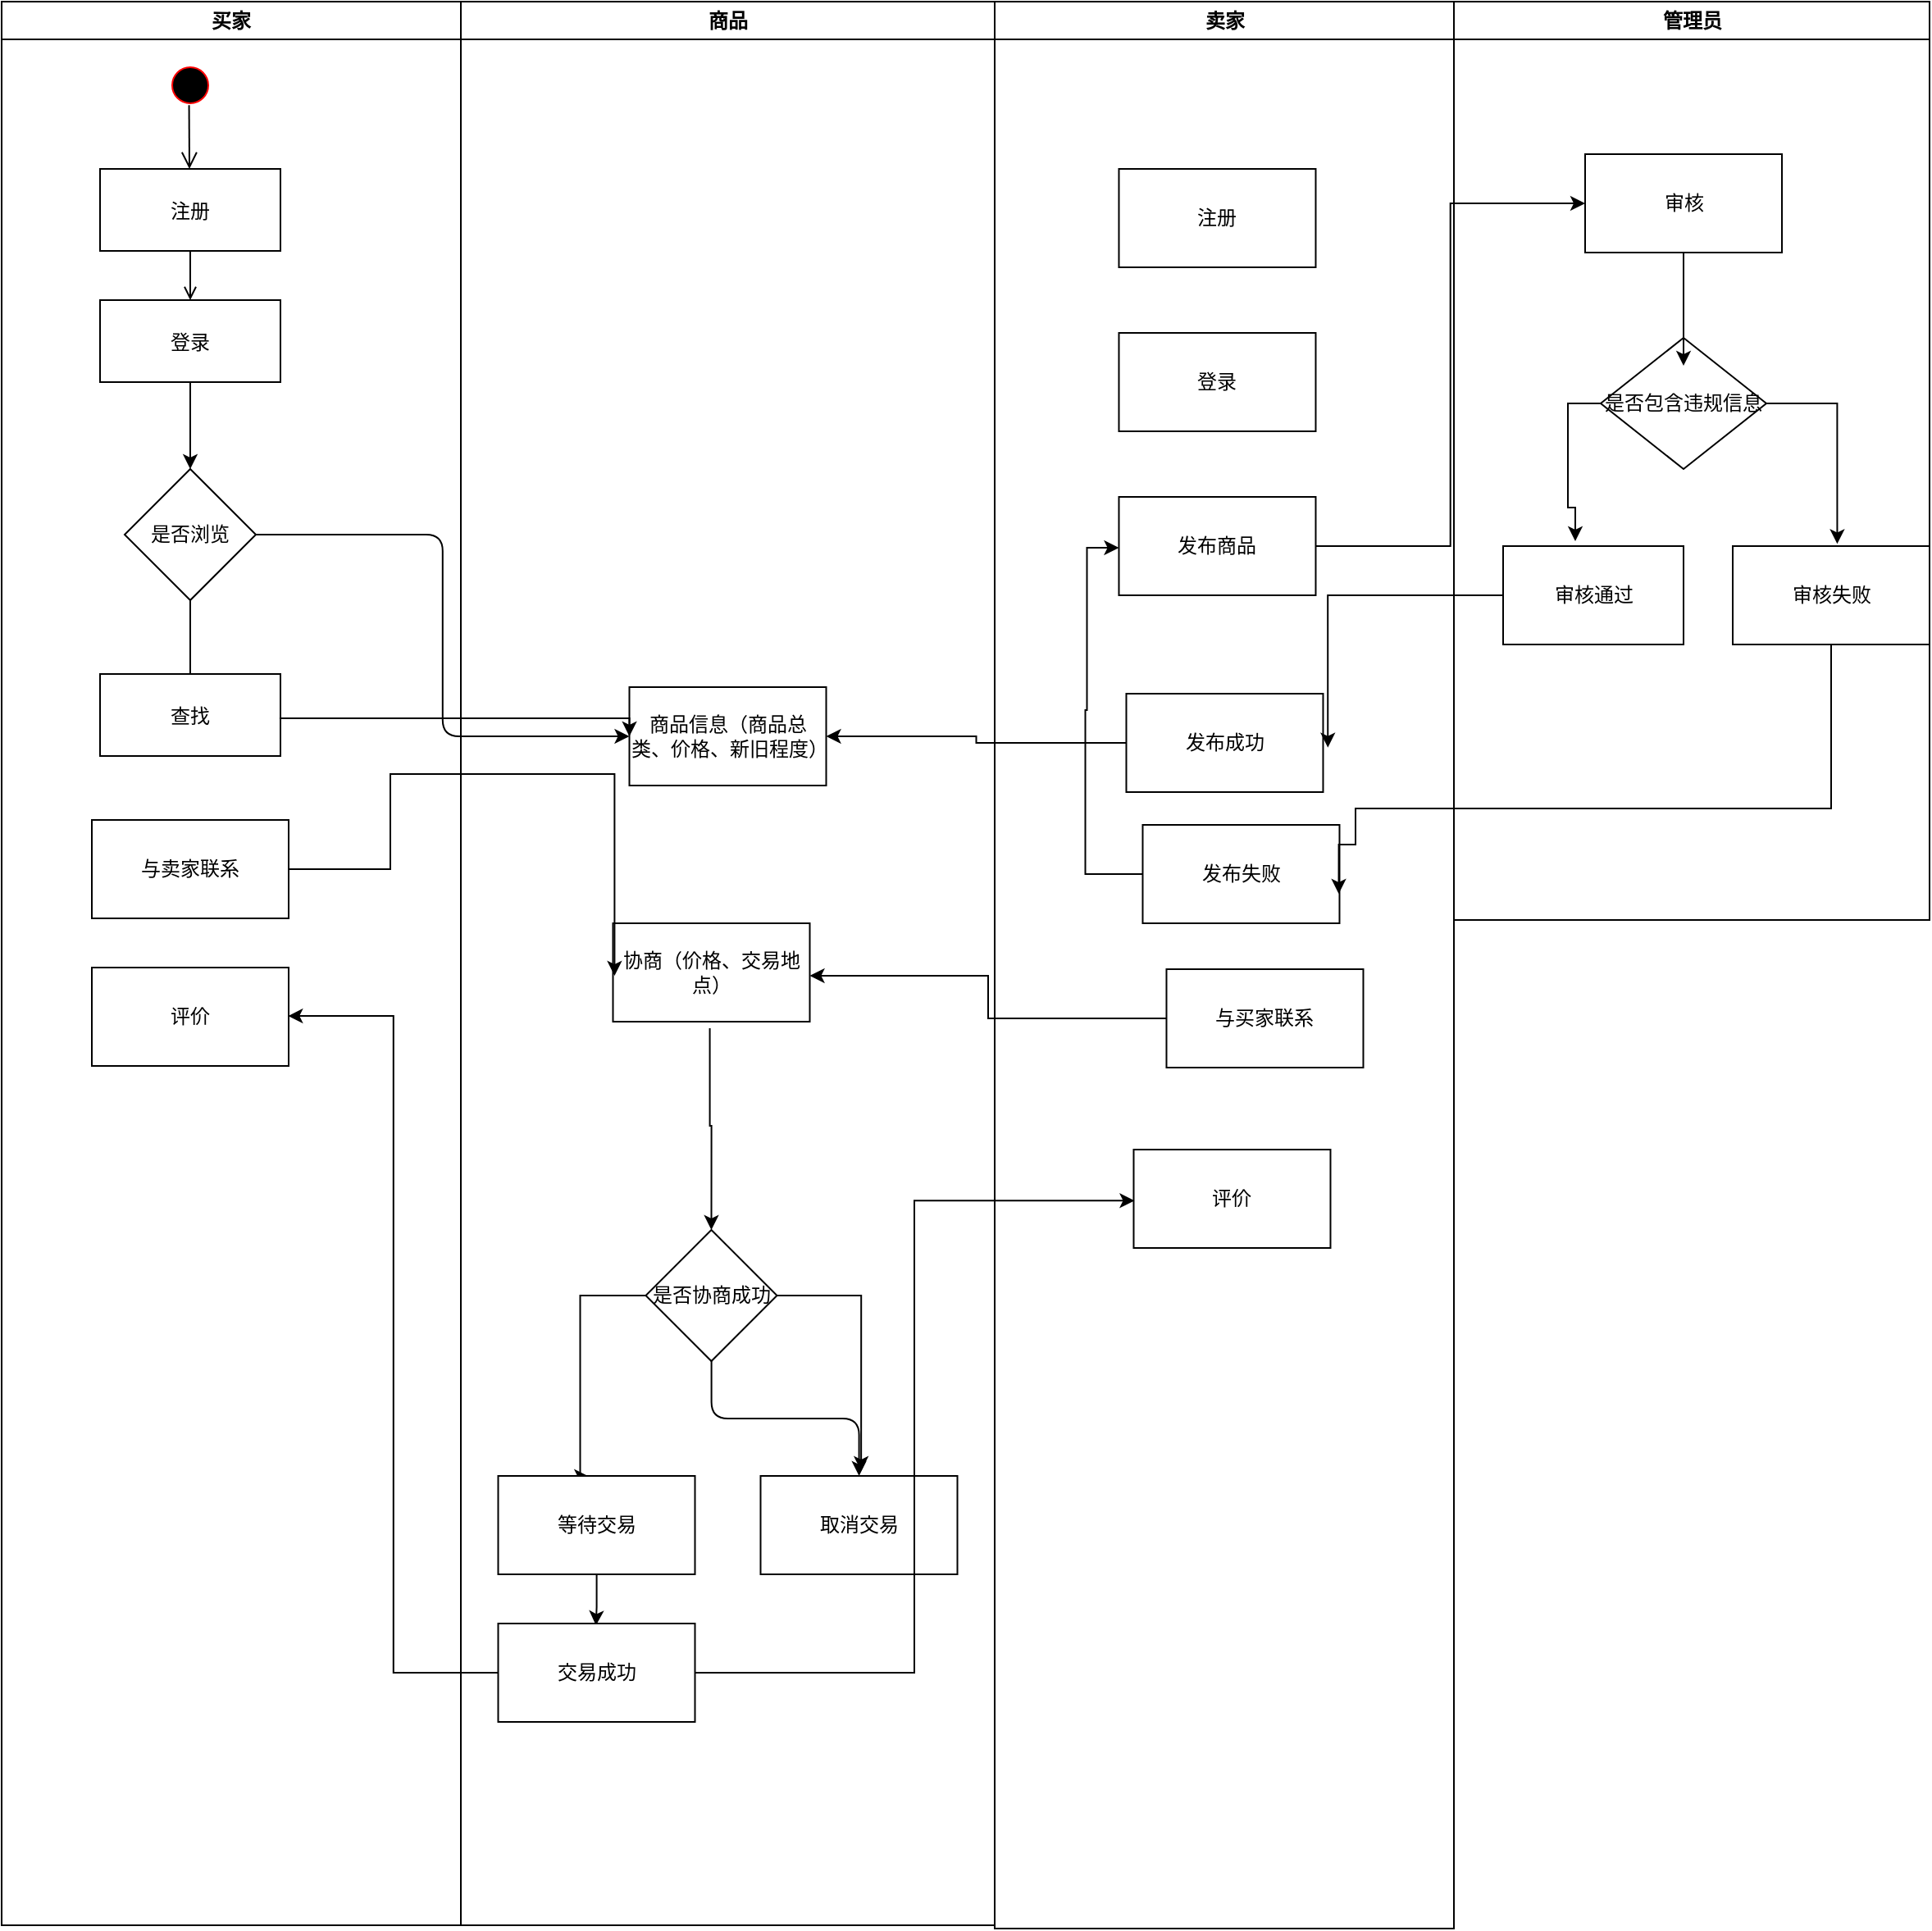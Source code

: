<mxfile version="24.6.1" type="github" pages="3">
  <diagram name="Page-1" id="e7e014a7-5840-1c2e-5031-d8a46d1fe8dd">
    <mxGraphModel dx="3132" dy="940" grid="0" gridSize="10" guides="1" tooltips="1" connect="1" arrows="1" fold="1" page="1" pageScale="1" pageWidth="1169" pageHeight="827" math="0" shadow="0">
      <root>
        <mxCell id="0" />
        <mxCell id="1" parent="0" />
        <mxCell id="2" value="买家" style="swimlane;whiteSpace=wrap;rounded=0;" parent="1" vertex="1">
          <mxGeometry x="-790" y="110" width="280" height="1173" as="geometry" />
        </mxCell>
        <mxCell id="6" value="" style="edgeStyle=elbowEdgeStyle;elbow=horizontal;verticalAlign=bottom;endArrow=open;endSize=8;endFill=1;rounded=0;exitX=0.476;exitY=0.903;exitDx=0;exitDy=0;exitPerimeter=0;" parent="2" source="GOtscX7IOrPYoJZxczDV-10" target="7" edge="1">
          <mxGeometry x="100" y="40" as="geometry">
            <mxPoint x="115" y="110" as="targetPoint" />
            <mxPoint x="115" y="70" as="sourcePoint" />
          </mxGeometry>
        </mxCell>
        <mxCell id="7" value="注册" style="rounded=0;" parent="2" vertex="1">
          <mxGeometry x="60" y="102" width="110" height="50" as="geometry" />
        </mxCell>
        <mxCell id="AHmGALw17N1qqHDIqSAV-55" style="edgeStyle=orthogonalEdgeStyle;rounded=0;orthogonalLoop=1;jettySize=auto;html=1;entryX=0.5;entryY=0;entryDx=0;entryDy=0;" parent="2" source="8" target="AHmGALw17N1qqHDIqSAV-53" edge="1">
          <mxGeometry relative="1" as="geometry">
            <mxPoint x="105.5" y="292" as="targetPoint" />
          </mxGeometry>
        </mxCell>
        <mxCell id="8" value="登录" style="rounded=0;" parent="2" vertex="1">
          <mxGeometry x="60" y="182" width="110" height="50" as="geometry" />
        </mxCell>
        <mxCell id="9" value="" style="endArrow=open;endFill=1;rounded=0;" parent="2" source="7" target="8" edge="1">
          <mxGeometry relative="1" as="geometry" />
        </mxCell>
        <mxCell id="10" value="查找" style="rounded=0;" parent="2" vertex="1">
          <mxGeometry x="60" y="410" width="110" height="50" as="geometry" />
        </mxCell>
        <mxCell id="AHmGALw17N1qqHDIqSAV-53" value="是否浏览" style="rhombus;whiteSpace=wrap;html=1;rounded=0;" parent="2" vertex="1">
          <mxGeometry x="75" y="285" width="80" height="80" as="geometry" />
        </mxCell>
        <mxCell id="AHmGALw17N1qqHDIqSAV-54" value="" style="edgeStyle=orthogonalEdgeStyle;rounded=0;orthogonalLoop=1;jettySize=auto;html=1;entryX=0.5;entryY=1;entryDx=0;entryDy=0;endArrow=none;" parent="2" source="10" target="AHmGALw17N1qqHDIqSAV-53" edge="1">
          <mxGeometry relative="1" as="geometry">
            <mxPoint x="115" y="447" as="sourcePoint" />
            <mxPoint x="625.5" y="142" as="targetPoint" />
            <Array as="points" />
          </mxGeometry>
        </mxCell>
        <mxCell id="AHmGALw17N1qqHDIqSAV-113" value="评价" style="whiteSpace=wrap;html=1;rounded=0;" parent="2" vertex="1">
          <mxGeometry x="55" y="589" width="120" height="60" as="geometry" />
        </mxCell>
        <mxCell id="GOtscX7IOrPYoJZxczDV-10" value="" style="ellipse;html=1;shape=startState;fillColor=#000000;strokeColor=#ff0000;rounded=0;sketch=0;" vertex="1" parent="2">
          <mxGeometry x="100" y="36" width="30" height="30" as="geometry" />
        </mxCell>
        <mxCell id="AHmGALw17N1qqHDIqSAV-84" value="与卖家联系" style="whiteSpace=wrap;html=1;rounded=0;" parent="2" vertex="1">
          <mxGeometry x="55" y="499" width="120" height="60" as="geometry" />
        </mxCell>
        <mxCell id="4" value="管理员" style="swimlane;whiteSpace=wrap;rounded=0;" parent="1" vertex="1">
          <mxGeometry x="95.5" y="110" width="290" height="560" as="geometry">
            <mxRectangle x="95.5" y="130" width="70" height="23" as="alternateBounds" />
          </mxGeometry>
        </mxCell>
        <mxCell id="AHmGALw17N1qqHDIqSAV-48" value="审核" style="whiteSpace=wrap;html=1;rounded=0;" parent="4" vertex="1">
          <mxGeometry x="80" y="93" width="120" height="60" as="geometry" />
        </mxCell>
        <mxCell id="AHmGALw17N1qqHDIqSAV-60" value="审核通过" style="whiteSpace=wrap;html=1;rounded=0;" parent="4" vertex="1">
          <mxGeometry x="30" y="332" width="110" height="60" as="geometry" />
        </mxCell>
        <mxCell id="AHmGALw17N1qqHDIqSAV-62" style="edgeStyle=orthogonalEdgeStyle;rounded=0;orthogonalLoop=1;jettySize=auto;html=1;exitX=0;exitY=0.5;exitDx=0;exitDy=0;entryX=0.4;entryY=-0.05;entryDx=0;entryDy=0;entryPerimeter=0;" parent="4" source="AHmGALw17N1qqHDIqSAV-61" target="AHmGALw17N1qqHDIqSAV-60" edge="1">
          <mxGeometry relative="1" as="geometry" />
        </mxCell>
        <mxCell id="AHmGALw17N1qqHDIqSAV-64" style="edgeStyle=orthogonalEdgeStyle;rounded=0;orthogonalLoop=1;jettySize=auto;html=1;exitX=1;exitY=0.5;exitDx=0;exitDy=0;entryX=0.531;entryY=-0.022;entryDx=0;entryDy=0;entryPerimeter=0;" parent="4" source="AHmGALw17N1qqHDIqSAV-61" target="AHmGALw17N1qqHDIqSAV-63" edge="1">
          <mxGeometry relative="1" as="geometry" />
        </mxCell>
        <mxCell id="AHmGALw17N1qqHDIqSAV-61" value="是否包含违规信息" style="rhombus;whiteSpace=wrap;html=1;rounded=0;" parent="4" vertex="1">
          <mxGeometry x="89.5" y="205" width="101" height="80" as="geometry" />
        </mxCell>
        <mxCell id="AHmGALw17N1qqHDIqSAV-63" value="审核失败" style="whiteSpace=wrap;html=1;rounded=0;" parent="4" vertex="1">
          <mxGeometry x="170" y="332" width="120" height="60" as="geometry" />
        </mxCell>
        <mxCell id="AHmGALw17N1qqHDIqSAV-41" value="商品" style="swimlane;whiteSpace=wrap;rounded=0;" parent="1" vertex="1">
          <mxGeometry x="-510" y="110" width="325.5" height="1173" as="geometry" />
        </mxCell>
        <mxCell id="AHmGALw17N1qqHDIqSAV-51" value="商品信息（商品总类、价格、新旧程度）" style="whiteSpace=wrap;html=1;rounded=0;" parent="AHmGALw17N1qqHDIqSAV-41" vertex="1">
          <mxGeometry x="102.75" y="418" width="120" height="60" as="geometry" />
        </mxCell>
        <mxCell id="AHmGALw17N1qqHDIqSAV-81" value="协商（价格、交易地点）" style="whiteSpace=wrap;html=1;rounded=0;" parent="AHmGALw17N1qqHDIqSAV-41" vertex="1">
          <mxGeometry x="92.75" y="562" width="120" height="60" as="geometry" />
        </mxCell>
        <mxCell id="AHmGALw17N1qqHDIqSAV-107" style="edgeStyle=orthogonalEdgeStyle;rounded=0;orthogonalLoop=1;jettySize=auto;html=1;entryX=0.462;entryY=0.006;entryDx=0;entryDy=0;entryPerimeter=0;" parent="AHmGALw17N1qqHDIqSAV-41" source="AHmGALw17N1qqHDIqSAV-92" target="AHmGALw17N1qqHDIqSAV-94" edge="1">
          <mxGeometry relative="1" as="geometry">
            <Array as="points">
              <mxPoint x="72.75" y="789" />
              <mxPoint x="72.75" y="899" />
            </Array>
          </mxGeometry>
        </mxCell>
        <mxCell id="AHmGALw17N1qqHDIqSAV-108" style="edgeStyle=orthogonalEdgeStyle;rounded=0;orthogonalLoop=1;jettySize=auto;html=1;exitX=1;exitY=0.5;exitDx=0;exitDy=0;entryX=0.511;entryY=-0.05;entryDx=0;entryDy=0;entryPerimeter=0;" parent="AHmGALw17N1qqHDIqSAV-41" source="AHmGALw17N1qqHDIqSAV-92" target="AHmGALw17N1qqHDIqSAV-100" edge="1">
          <mxGeometry relative="1" as="geometry" />
        </mxCell>
        <mxCell id="GOtscX7IOrPYoJZxczDV-14" value="" style="edgeStyle=orthogonalEdgeStyle;rounded=1;sketch=0;orthogonalLoop=1;jettySize=auto;html=1;" edge="1" parent="AHmGALw17N1qqHDIqSAV-41" source="AHmGALw17N1qqHDIqSAV-92" target="AHmGALw17N1qqHDIqSAV-100">
          <mxGeometry relative="1" as="geometry" />
        </mxCell>
        <mxCell id="AHmGALw17N1qqHDIqSAV-92" value="是否协商成功" style="rhombus;whiteSpace=wrap;html=1;rounded=0;" parent="AHmGALw17N1qqHDIqSAV-41" vertex="1">
          <mxGeometry x="112.75" y="749" width="80" height="80" as="geometry" />
        </mxCell>
        <mxCell id="AHmGALw17N1qqHDIqSAV-93" style="edgeStyle=orthogonalEdgeStyle;rounded=0;orthogonalLoop=1;jettySize=auto;html=1;entryX=0.5;entryY=0;entryDx=0;entryDy=0;exitX=0.492;exitY=1.067;exitDx=0;exitDy=0;exitPerimeter=0;" parent="AHmGALw17N1qqHDIqSAV-41" source="AHmGALw17N1qqHDIqSAV-81" target="AHmGALw17N1qqHDIqSAV-92" edge="1">
          <mxGeometry relative="1" as="geometry">
            <mxPoint x="152.75" y="709" as="sourcePoint" />
          </mxGeometry>
        </mxCell>
        <mxCell id="AHmGALw17N1qqHDIqSAV-112" style="edgeStyle=orthogonalEdgeStyle;rounded=0;orthogonalLoop=1;jettySize=auto;html=1;entryX=0.497;entryY=0.019;entryDx=0;entryDy=0;entryPerimeter=0;" parent="AHmGALw17N1qqHDIqSAV-41" source="AHmGALw17N1qqHDIqSAV-94" target="AHmGALw17N1qqHDIqSAV-110" edge="1">
          <mxGeometry relative="1" as="geometry" />
        </mxCell>
        <mxCell id="AHmGALw17N1qqHDIqSAV-94" value="等待交易" style="whiteSpace=wrap;html=1;rounded=0;" parent="AHmGALw17N1qqHDIqSAV-41" vertex="1">
          <mxGeometry x="22.75" y="899" width="120" height="60" as="geometry" />
        </mxCell>
        <mxCell id="AHmGALw17N1qqHDIqSAV-100" value="取消交易" style="whiteSpace=wrap;html=1;rounded=0;" parent="AHmGALw17N1qqHDIqSAV-41" vertex="1">
          <mxGeometry x="182.75" y="899" width="120" height="60" as="geometry" />
        </mxCell>
        <mxCell id="AHmGALw17N1qqHDIqSAV-110" value="交易成功" style="whiteSpace=wrap;html=1;rounded=0;" parent="AHmGALw17N1qqHDIqSAV-41" vertex="1">
          <mxGeometry x="22.75" y="989" width="120" height="60" as="geometry" />
        </mxCell>
        <mxCell id="AHmGALw17N1qqHDIqSAV-52" style="rounded=0;orthogonalLoop=1;jettySize=auto;html=1;entryX=0;entryY=0.5;entryDx=0;entryDy=0;startArrow=none;exitX=0.995;exitY=0.54;exitDx=0;exitDy=0;exitPerimeter=0;edgeStyle=orthogonalEdgeStyle;" parent="1" source="10" target="AHmGALw17N1qqHDIqSAV-51" edge="1">
          <mxGeometry relative="1" as="geometry">
            <Array as="points">
              <mxPoint x="-407" y="547" />
            </Array>
          </mxGeometry>
        </mxCell>
        <mxCell id="3" value="卖家" style="swimlane;whiteSpace=wrap;startSize=23;rounded=0;" parent="1" vertex="1">
          <mxGeometry x="-184.5" y="110" width="280" height="1175" as="geometry" />
        </mxCell>
        <mxCell id="AHmGALw17N1qqHDIqSAV-50" value="登录" style="whiteSpace=wrap;html=1;rounded=0;" parent="3" vertex="1">
          <mxGeometry x="75.74" y="202" width="120" height="60" as="geometry" />
        </mxCell>
        <mxCell id="AHmGALw17N1qqHDIqSAV-49" value="注册" style="whiteSpace=wrap;html=1;rounded=0;" parent="3" vertex="1">
          <mxGeometry x="75.74" y="102" width="120" height="60" as="geometry" />
        </mxCell>
        <mxCell id="AHmGALw17N1qqHDIqSAV-57" value="发布商品" style="whiteSpace=wrap;html=1;rounded=0;" parent="3" vertex="1">
          <mxGeometry x="75.74" y="302" width="120" height="60" as="geometry" />
        </mxCell>
        <mxCell id="AHmGALw17N1qqHDIqSAV-83" style="edgeStyle=orthogonalEdgeStyle;rounded=0;orthogonalLoop=1;jettySize=auto;html=1;entryX=0;entryY=0.517;entryDx=0;entryDy=0;entryPerimeter=0;" parent="3" source="AHmGALw17N1qqHDIqSAV-70" target="AHmGALw17N1qqHDIqSAV-57" edge="1">
          <mxGeometry relative="1" as="geometry">
            <Array as="points">
              <mxPoint x="55.24" y="532" />
              <mxPoint x="55.24" y="432" />
              <mxPoint x="56.24" y="432" />
              <mxPoint x="56.24" y="333" />
            </Array>
          </mxGeometry>
        </mxCell>
        <mxCell id="AHmGALw17N1qqHDIqSAV-70" value="发布失败" style="whiteSpace=wrap;html=1;rounded=0;" parent="3" vertex="1">
          <mxGeometry x="90.24" y="502" width="120" height="60" as="geometry" />
        </mxCell>
        <mxCell id="AHmGALw17N1qqHDIqSAV-87" value="与买家联系" style="whiteSpace=wrap;html=1;rounded=0;" parent="3" vertex="1">
          <mxGeometry x="104.74" y="590" width="120" height="60" as="geometry" />
        </mxCell>
        <mxCell id="AHmGALw17N1qqHDIqSAV-65" value="发布成功" style="whiteSpace=wrap;html=1;rounded=0;" parent="3" vertex="1">
          <mxGeometry x="80.24" y="422" width="120" height="60" as="geometry" />
        </mxCell>
        <mxCell id="AHmGALw17N1qqHDIqSAV-115" value="评价" style="whiteSpace=wrap;html=1;rounded=0;" parent="3" vertex="1">
          <mxGeometry x="84.74" y="700" width="120" height="60" as="geometry" />
        </mxCell>
        <mxCell id="AHmGALw17N1qqHDIqSAV-58" style="edgeStyle=orthogonalEdgeStyle;rounded=0;orthogonalLoop=1;jettySize=auto;html=1;entryX=0;entryY=0.5;entryDx=0;entryDy=0;" parent="1" source="AHmGALw17N1qqHDIqSAV-57" target="AHmGALw17N1qqHDIqSAV-48" edge="1">
          <mxGeometry relative="1" as="geometry" />
        </mxCell>
        <mxCell id="AHmGALw17N1qqHDIqSAV-59" style="edgeStyle=orthogonalEdgeStyle;rounded=0;orthogonalLoop=1;jettySize=auto;html=1;" parent="1" source="AHmGALw17N1qqHDIqSAV-48" edge="1">
          <mxGeometry relative="1" as="geometry">
            <mxPoint x="235.5" y="332" as="targetPoint" />
          </mxGeometry>
        </mxCell>
        <mxCell id="AHmGALw17N1qqHDIqSAV-82" style="edgeStyle=orthogonalEdgeStyle;rounded=0;orthogonalLoop=1;jettySize=auto;html=1;entryX=1;entryY=0.5;entryDx=0;entryDy=0;" parent="1" source="AHmGALw17N1qqHDIqSAV-65" target="AHmGALw17N1qqHDIqSAV-51" edge="1">
          <mxGeometry relative="1" as="geometry">
            <mxPoint x="-280" y="220" as="targetPoint" />
          </mxGeometry>
        </mxCell>
        <mxCell id="AHmGALw17N1qqHDIqSAV-66" value="" style="edgeStyle=orthogonalEdgeStyle;rounded=0;orthogonalLoop=1;jettySize=auto;html=1;entryX=1.024;entryY=0.547;entryDx=0;entryDy=0;entryPerimeter=0;" parent="1" source="AHmGALw17N1qqHDIqSAV-60" target="AHmGALw17N1qqHDIqSAV-65" edge="1">
          <mxGeometry relative="1" as="geometry" />
        </mxCell>
        <mxCell id="AHmGALw17N1qqHDIqSAV-71" style="edgeStyle=orthogonalEdgeStyle;rounded=0;orthogonalLoop=1;jettySize=auto;html=1;entryX=0.996;entryY=0.7;entryDx=0;entryDy=0;entryPerimeter=0;" parent="1" source="AHmGALw17N1qqHDIqSAV-63" target="AHmGALw17N1qqHDIqSAV-70" edge="1">
          <mxGeometry relative="1" as="geometry">
            <mxPoint x="35.5" y="622" as="targetPoint" />
            <Array as="points">
              <mxPoint x="325.5" y="602" />
              <mxPoint x="35.5" y="602" />
              <mxPoint x="35.5" y="624" />
            </Array>
          </mxGeometry>
        </mxCell>
        <mxCell id="AHmGALw17N1qqHDIqSAV-85" style="rounded=0;orthogonalLoop=1;jettySize=auto;html=1;entryX=0.008;entryY=0.533;entryDx=0;entryDy=0;entryPerimeter=0;edgeStyle=orthogonalEdgeStyle;" parent="1" source="AHmGALw17N1qqHDIqSAV-84" target="AHmGALw17N1qqHDIqSAV-81" edge="1">
          <mxGeometry relative="1" as="geometry">
            <Array as="points">
              <mxPoint x="-553" y="639" />
              <mxPoint x="-553" y="581" />
            </Array>
          </mxGeometry>
        </mxCell>
        <mxCell id="AHmGALw17N1qqHDIqSAV-90" style="edgeStyle=orthogonalEdgeStyle;rounded=0;orthogonalLoop=1;jettySize=auto;html=1;entryX=1;entryY=0.533;entryDx=0;entryDy=0;entryPerimeter=0;" parent="1" source="AHmGALw17N1qqHDIqSAV-87" target="AHmGALw17N1qqHDIqSAV-81" edge="1">
          <mxGeometry relative="1" as="geometry" />
        </mxCell>
        <mxCell id="AHmGALw17N1qqHDIqSAV-114" style="edgeStyle=orthogonalEdgeStyle;rounded=0;orthogonalLoop=1;jettySize=auto;html=1;entryX=0.997;entryY=0.492;entryDx=0;entryDy=0;entryPerimeter=0;" parent="1" source="AHmGALw17N1qqHDIqSAV-110" target="AHmGALw17N1qqHDIqSAV-113" edge="1">
          <mxGeometry relative="1" as="geometry" />
        </mxCell>
        <mxCell id="AHmGALw17N1qqHDIqSAV-116" style="edgeStyle=orthogonalEdgeStyle;rounded=0;orthogonalLoop=1;jettySize=auto;html=1;entryX=0.004;entryY=0.519;entryDx=0;entryDy=0;entryPerimeter=0;" parent="1" source="AHmGALw17N1qqHDIqSAV-110" target="AHmGALw17N1qqHDIqSAV-115" edge="1">
          <mxGeometry relative="1" as="geometry" />
        </mxCell>
        <mxCell id="GOtscX7IOrPYoJZxczDV-12" style="edgeStyle=orthogonalEdgeStyle;rounded=1;sketch=0;orthogonalLoop=1;jettySize=auto;html=1;entryX=0;entryY=0.5;entryDx=0;entryDy=0;" edge="1" parent="1" source="AHmGALw17N1qqHDIqSAV-53" target="AHmGALw17N1qqHDIqSAV-51">
          <mxGeometry relative="1" as="geometry" />
        </mxCell>
      </root>
    </mxGraphModel>
  </diagram>
  <diagram id="qpy2VrTRFg_Y-YUyG-o4" name="第 2 页">
    <mxGraphModel dx="1295" dy="830" grid="1" gridSize="10" guides="1" tooltips="1" connect="1" arrows="1" fold="1" page="1" pageScale="1" pageWidth="1169" pageHeight="827" math="0" shadow="0">
      <root>
        <mxCell id="0" />
        <mxCell id="1" parent="0" />
        <mxCell id="RVUwzA1-Cpr_XTfZ1nL6-1" value="4(1)" style="rounded=0;whiteSpace=wrap;html=1;" parent="1" vertex="1">
          <mxGeometry x="80" y="320" width="40" height="40" as="geometry" />
        </mxCell>
        <mxCell id="RVUwzA1-Cpr_XTfZ1nL6-2" value="1" style="rounded=0;whiteSpace=wrap;html=1;" parent="1" vertex="1">
          <mxGeometry x="120" y="320" width="40" height="40" as="geometry" />
        </mxCell>
        <mxCell id="RVUwzA1-Cpr_XTfZ1nL6-3" value="2" style="rounded=0;whiteSpace=wrap;html=1;" parent="1" vertex="1">
          <mxGeometry x="160" y="320" width="40" height="40" as="geometry" />
        </mxCell>
        <mxCell id="RVUwzA1-Cpr_XTfZ1nL6-4" value="3" style="rounded=0;whiteSpace=wrap;html=1;" parent="1" vertex="1">
          <mxGeometry x="200" y="320" width="40" height="40" as="geometry" />
        </mxCell>
        <mxCell id="RVUwzA1-Cpr_XTfZ1nL6-5" value="4(2)" style="rounded=0;whiteSpace=wrap;html=1;" parent="1" vertex="1">
          <mxGeometry x="240" y="320" width="40" height="40" as="geometry" />
        </mxCell>
        <mxCell id="RVUwzA1-Cpr_XTfZ1nL6-6" value="5" style="rounded=0;whiteSpace=wrap;html=1;" parent="1" vertex="1">
          <mxGeometry x="280" y="320" width="40" height="40" as="geometry" />
        </mxCell>
        <mxCell id="RVUwzA1-Cpr_XTfZ1nL6-7" value="6" style="rounded=0;whiteSpace=wrap;html=1;" parent="1" vertex="1">
          <mxGeometry x="320" y="320" width="40" height="40" as="geometry" />
        </mxCell>
        <mxCell id="RVUwzA1-Cpr_XTfZ1nL6-8" value="3" style="rounded=0;whiteSpace=wrap;html=1;" parent="1" vertex="1">
          <mxGeometry x="360" y="320" width="40" height="40" as="geometry" />
        </mxCell>
        <mxCell id="RVUwzA1-Cpr_XTfZ1nL6-9" value="8" style="rounded=0;whiteSpace=wrap;html=1;" parent="1" vertex="1">
          <mxGeometry x="400" y="320" width="40" height="40" as="geometry" />
        </mxCell>
        <mxCell id="RVUwzA1-Cpr_XTfZ1nL6-10" value="9" style="rounded=0;whiteSpace=wrap;html=1;" parent="1" vertex="1">
          <mxGeometry x="440" y="320" width="40" height="40" as="geometry" />
        </mxCell>
        <mxCell id="RVUwzA1-Cpr_XTfZ1nL6-12" style="edgeStyle=orthogonalEdgeStyle;rounded=0;orthogonalLoop=1;jettySize=auto;html=1;entryX=0.5;entryY=0;entryDx=0;entryDy=0;" parent="1" source="RVUwzA1-Cpr_XTfZ1nL6-11" target="RVUwzA1-Cpr_XTfZ1nL6-1" edge="1">
          <mxGeometry relative="1" as="geometry" />
        </mxCell>
        <mxCell id="RVUwzA1-Cpr_XTfZ1nL6-11" value="left" style="text;html=1;align=center;verticalAlign=middle;resizable=0;points=[];autosize=1;strokeColor=none;fillColor=none;" parent="1" vertex="1">
          <mxGeometry x="80" y="248" width="40" height="30" as="geometry" />
        </mxCell>
        <mxCell id="RVUwzA1-Cpr_XTfZ1nL6-15" style="edgeStyle=orthogonalEdgeStyle;rounded=0;orthogonalLoop=1;jettySize=auto;html=1;entryX=0.5;entryY=0;entryDx=0;entryDy=0;" parent="1" source="RVUwzA1-Cpr_XTfZ1nL6-13" target="RVUwzA1-Cpr_XTfZ1nL6-10" edge="1">
          <mxGeometry relative="1" as="geometry" />
        </mxCell>
        <mxCell id="RVUwzA1-Cpr_XTfZ1nL6-13" value="right" style="text;html=1;align=center;verticalAlign=middle;resizable=0;points=[];autosize=1;strokeColor=none;fillColor=none;" parent="1" vertex="1">
          <mxGeometry x="435" y="248" width="50" height="30" as="geometry" />
        </mxCell>
        <mxCell id="RVUwzA1-Cpr_XTfZ1nL6-17" value="1" style="rounded=0;whiteSpace=wrap;html=1;" parent="1" vertex="1">
          <mxGeometry x="120" y="442" width="40" height="40" as="geometry" />
        </mxCell>
        <mxCell id="RVUwzA1-Cpr_XTfZ1nL6-18" value="2" style="rounded=0;whiteSpace=wrap;html=1;" parent="1" vertex="1">
          <mxGeometry x="160" y="442" width="40" height="40" as="geometry" />
        </mxCell>
        <mxCell id="RVUwzA1-Cpr_XTfZ1nL6-19" value="3" style="rounded=0;whiteSpace=wrap;html=1;" parent="1" vertex="1">
          <mxGeometry x="200" y="442" width="40" height="40" as="geometry" />
        </mxCell>
        <mxCell id="RVUwzA1-Cpr_XTfZ1nL6-20" value="4(2)" style="rounded=0;whiteSpace=wrap;html=1;" parent="1" vertex="1">
          <mxGeometry x="80" y="442" width="40" height="40" as="geometry" />
        </mxCell>
        <mxCell id="RVUwzA1-Cpr_XTfZ1nL6-21" value="5" style="rounded=0;whiteSpace=wrap;html=1;" parent="1" vertex="1">
          <mxGeometry x="280" y="442" width="40" height="40" as="geometry" />
        </mxCell>
        <mxCell id="RVUwzA1-Cpr_XTfZ1nL6-22" value="6" style="rounded=0;whiteSpace=wrap;html=1;" parent="1" vertex="1">
          <mxGeometry x="320" y="442" width="40" height="40" as="geometry" />
        </mxCell>
        <mxCell id="RVUwzA1-Cpr_XTfZ1nL6-23" value="3" style="rounded=0;whiteSpace=wrap;html=1;" parent="1" vertex="1">
          <mxGeometry x="360" y="442" width="40" height="40" as="geometry" />
        </mxCell>
        <mxCell id="RVUwzA1-Cpr_XTfZ1nL6-24" value="8" style="rounded=0;whiteSpace=wrap;html=1;" parent="1" vertex="1">
          <mxGeometry x="400" y="442" width="40" height="40" as="geometry" />
        </mxCell>
        <mxCell id="RVUwzA1-Cpr_XTfZ1nL6-25" value="9" style="rounded=0;whiteSpace=wrap;html=1;" parent="1" vertex="1">
          <mxGeometry x="440" y="442" width="40" height="40" as="geometry" />
        </mxCell>
        <mxCell id="RVUwzA1-Cpr_XTfZ1nL6-26" style="edgeStyle=orthogonalEdgeStyle;rounded=0;orthogonalLoop=1;jettySize=auto;html=1;entryX=0.5;entryY=0;entryDx=0;entryDy=0;" parent="1" source="RVUwzA1-Cpr_XTfZ1nL6-27" edge="1">
          <mxGeometry relative="1" as="geometry">
            <mxPoint x="100" y="442" as="targetPoint" />
          </mxGeometry>
        </mxCell>
        <mxCell id="RVUwzA1-Cpr_XTfZ1nL6-27" value="left/last" style="text;html=1;align=center;verticalAlign=middle;resizable=0;points=[];autosize=1;strokeColor=none;fillColor=none;" parent="1" vertex="1">
          <mxGeometry x="70" y="370" width="60" height="30" as="geometry" />
        </mxCell>
        <mxCell id="RVUwzA1-Cpr_XTfZ1nL6-28" style="edgeStyle=orthogonalEdgeStyle;rounded=0;orthogonalLoop=1;jettySize=auto;html=1;entryX=0.5;entryY=0;entryDx=0;entryDy=0;" parent="1" source="RVUwzA1-Cpr_XTfZ1nL6-29" target="RVUwzA1-Cpr_XTfZ1nL6-25" edge="1">
          <mxGeometry relative="1" as="geometry" />
        </mxCell>
        <mxCell id="RVUwzA1-Cpr_XTfZ1nL6-29" value="right" style="text;html=1;align=center;verticalAlign=middle;resizable=0;points=[];autosize=1;strokeColor=none;fillColor=none;" parent="1" vertex="1">
          <mxGeometry x="435" y="370" width="50" height="30" as="geometry" />
        </mxCell>
        <mxCell id="xV8RrP9M8Fjq1omZ8ihQ-1" value="1" style="rounded=0;whiteSpace=wrap;html=1;" vertex="1" parent="1">
          <mxGeometry x="120" y="582" width="40" height="40" as="geometry" />
        </mxCell>
        <mxCell id="xV8RrP9M8Fjq1omZ8ihQ-2" value="2" style="rounded=0;whiteSpace=wrap;html=1;" vertex="1" parent="1">
          <mxGeometry x="160" y="582" width="40" height="40" as="geometry" />
        </mxCell>
        <mxCell id="xV8RrP9M8Fjq1omZ8ihQ-3" value="3" style="rounded=0;whiteSpace=wrap;html=1;" vertex="1" parent="1">
          <mxGeometry x="200" y="582" width="40" height="40" as="geometry" />
        </mxCell>
        <mxCell id="xV8RrP9M8Fjq1omZ8ihQ-4" value="4(2)" style="rounded=0;whiteSpace=wrap;html=1;" vertex="1" parent="1">
          <mxGeometry x="80" y="582" width="40" height="40" as="geometry" />
        </mxCell>
        <mxCell id="xV8RrP9M8Fjq1omZ8ihQ-5" value="5" style="rounded=0;whiteSpace=wrap;html=1;" vertex="1" parent="1">
          <mxGeometry x="280" y="582" width="40" height="40" as="geometry" />
        </mxCell>
        <mxCell id="xV8RrP9M8Fjq1omZ8ihQ-6" value="6" style="rounded=0;whiteSpace=wrap;html=1;" vertex="1" parent="1">
          <mxGeometry x="320" y="582" width="40" height="40" as="geometry" />
        </mxCell>
        <mxCell id="xV8RrP9M8Fjq1omZ8ihQ-7" value="3" style="rounded=0;whiteSpace=wrap;html=1;" vertex="1" parent="1">
          <mxGeometry x="360" y="582" width="40" height="40" as="geometry" />
        </mxCell>
        <mxCell id="xV8RrP9M8Fjq1omZ8ihQ-8" value="8" style="rounded=0;whiteSpace=wrap;html=1;" vertex="1" parent="1">
          <mxGeometry x="400" y="582" width="40" height="40" as="geometry" />
        </mxCell>
        <mxCell id="xV8RrP9M8Fjq1omZ8ihQ-9" value="9" style="rounded=0;whiteSpace=wrap;html=1;" vertex="1" parent="1">
          <mxGeometry x="440" y="582" width="40" height="40" as="geometry" />
        </mxCell>
        <mxCell id="xV8RrP9M8Fjq1omZ8ihQ-10" style="edgeStyle=orthogonalEdgeStyle;rounded=0;orthogonalLoop=1;jettySize=auto;html=1;entryX=0.5;entryY=0;entryDx=0;entryDy=0;" edge="1" parent="1" source="xV8RrP9M8Fjq1omZ8ihQ-11">
          <mxGeometry relative="1" as="geometry">
            <mxPoint x="100" y="582" as="targetPoint" />
          </mxGeometry>
        </mxCell>
        <mxCell id="xV8RrP9M8Fjq1omZ8ihQ-11" value="left/last" style="text;html=1;align=center;verticalAlign=middle;resizable=0;points=[];autosize=1;strokeColor=none;fillColor=none;" vertex="1" parent="1">
          <mxGeometry x="70" y="510" width="60" height="30" as="geometry" />
        </mxCell>
        <mxCell id="xV8RrP9M8Fjq1omZ8ihQ-12" style="edgeStyle=orthogonalEdgeStyle;rounded=0;orthogonalLoop=1;jettySize=auto;html=1;entryX=0.5;entryY=0;entryDx=0;entryDy=0;" edge="1" parent="1" source="xV8RrP9M8Fjq1omZ8ihQ-13" target="xV8RrP9M8Fjq1omZ8ihQ-9">
          <mxGeometry relative="1" as="geometry" />
        </mxCell>
        <mxCell id="xV8RrP9M8Fjq1omZ8ihQ-13" value="right" style="text;html=1;align=center;verticalAlign=middle;resizable=0;points=[];autosize=1;strokeColor=none;fillColor=none;" vertex="1" parent="1">
          <mxGeometry x="435" y="510" width="50" height="30" as="geometry" />
        </mxCell>
        <mxCell id="xV8RrP9M8Fjq1omZ8ihQ-15" value="i" style="text;html=1;align=center;verticalAlign=middle;resizable=0;points=[];autosize=1;strokeColor=none;fillColor=none;" vertex="1" parent="1">
          <mxGeometry x="125" y="540" width="30" height="30" as="geometry" />
        </mxCell>
        <mxCell id="xV8RrP9M8Fjq1omZ8ihQ-16" value="4(1)" style="rounded=0;whiteSpace=wrap;html=1;" vertex="1" parent="1">
          <mxGeometry x="240" y="442" width="40" height="40" as="geometry" />
        </mxCell>
        <mxCell id="xV8RrP9M8Fjq1omZ8ihQ-17" value="4(1)" style="rounded=0;whiteSpace=wrap;html=1;" vertex="1" parent="1">
          <mxGeometry x="240" y="582" width="40" height="40" as="geometry" />
        </mxCell>
        <mxCell id="xV8RrP9M8Fjq1omZ8ihQ-18" value="1" style="rounded=0;whiteSpace=wrap;html=1;" vertex="1" parent="1">
          <mxGeometry x="115" y="712" width="40" height="40" as="geometry" />
        </mxCell>
        <mxCell id="xV8RrP9M8Fjq1omZ8ihQ-19" value="2" style="rounded=0;whiteSpace=wrap;html=1;" vertex="1" parent="1">
          <mxGeometry x="155" y="712" width="40" height="40" as="geometry" />
        </mxCell>
        <mxCell id="xV8RrP9M8Fjq1omZ8ihQ-20" value="3" style="rounded=0;whiteSpace=wrap;html=1;" vertex="1" parent="1">
          <mxGeometry x="195" y="712" width="40" height="40" as="geometry" />
        </mxCell>
        <mxCell id="xV8RrP9M8Fjq1omZ8ihQ-21" value="4(2)" style="rounded=0;whiteSpace=wrap;html=1;" vertex="1" parent="1">
          <mxGeometry x="75" y="712" width="40" height="40" as="geometry" />
        </mxCell>
        <mxCell id="xV8RrP9M8Fjq1omZ8ihQ-22" value="5" style="rounded=0;whiteSpace=wrap;html=1;" vertex="1" parent="1">
          <mxGeometry x="275" y="712" width="40" height="40" as="geometry" />
        </mxCell>
        <mxCell id="xV8RrP9M8Fjq1omZ8ihQ-23" value="6" style="rounded=0;whiteSpace=wrap;html=1;" vertex="1" parent="1">
          <mxGeometry x="315" y="712" width="40" height="40" as="geometry" />
        </mxCell>
        <mxCell id="xV8RrP9M8Fjq1omZ8ihQ-24" value="3" style="rounded=0;whiteSpace=wrap;html=1;" vertex="1" parent="1">
          <mxGeometry x="355" y="712" width="40" height="40" as="geometry" />
        </mxCell>
        <mxCell id="xV8RrP9M8Fjq1omZ8ihQ-25" value="8" style="rounded=0;whiteSpace=wrap;html=1;" vertex="1" parent="1">
          <mxGeometry x="395" y="712" width="40" height="40" as="geometry" />
        </mxCell>
        <mxCell id="xV8RrP9M8Fjq1omZ8ihQ-26" value="9" style="rounded=0;whiteSpace=wrap;html=1;" vertex="1" parent="1">
          <mxGeometry x="435" y="712" width="40" height="40" as="geometry" />
        </mxCell>
        <mxCell id="xV8RrP9M8Fjq1omZ8ihQ-27" style="edgeStyle=orthogonalEdgeStyle;rounded=0;orthogonalLoop=1;jettySize=auto;html=1;entryX=0.5;entryY=0;entryDx=0;entryDy=0;" edge="1" parent="1" source="xV8RrP9M8Fjq1omZ8ihQ-28">
          <mxGeometry relative="1" as="geometry">
            <mxPoint x="95" y="712" as="targetPoint" />
          </mxGeometry>
        </mxCell>
        <mxCell id="xV8RrP9M8Fjq1omZ8ihQ-28" value="left" style="text;html=1;align=center;verticalAlign=middle;resizable=0;points=[];autosize=1;strokeColor=none;fillColor=none;" vertex="1" parent="1">
          <mxGeometry x="75" y="640" width="40" height="30" as="geometry" />
        </mxCell>
        <mxCell id="xV8RrP9M8Fjq1omZ8ihQ-29" style="edgeStyle=orthogonalEdgeStyle;rounded=0;orthogonalLoop=1;jettySize=auto;html=1;entryX=0.5;entryY=0;entryDx=0;entryDy=0;" edge="1" parent="1" source="xV8RrP9M8Fjq1omZ8ihQ-30" target="xV8RrP9M8Fjq1omZ8ihQ-26">
          <mxGeometry relative="1" as="geometry" />
        </mxCell>
        <mxCell id="xV8RrP9M8Fjq1omZ8ihQ-30" value="right" style="text;html=1;align=center;verticalAlign=middle;resizable=0;points=[];autosize=1;strokeColor=none;fillColor=none;" vertex="1" parent="1">
          <mxGeometry x="430" y="640" width="50" height="30" as="geometry" />
        </mxCell>
        <mxCell id="xV8RrP9M8Fjq1omZ8ihQ-31" value="i" style="text;html=1;align=center;verticalAlign=middle;resizable=0;points=[];autosize=1;strokeColor=none;fillColor=none;" vertex="1" parent="1">
          <mxGeometry x="160" y="670" width="30" height="30" as="geometry" />
        </mxCell>
        <mxCell id="xV8RrP9M8Fjq1omZ8ihQ-32" value="4(1)" style="rounded=0;whiteSpace=wrap;html=1;" vertex="1" parent="1">
          <mxGeometry x="235" y="712" width="40" height="40" as="geometry" />
        </mxCell>
        <mxCell id="xV8RrP9M8Fjq1omZ8ihQ-33" value="last" style="text;html=1;align=center;verticalAlign=middle;resizable=0;points=[];autosize=1;strokeColor=none;fillColor=none;" vertex="1" parent="1">
          <mxGeometry x="115" y="670" width="40" height="30" as="geometry" />
        </mxCell>
        <mxCell id="xV8RrP9M8Fjq1omZ8ihQ-34" value="1" style="rounded=0;whiteSpace=wrap;html=1;" vertex="1" parent="1">
          <mxGeometry x="570" y="320" width="40" height="40" as="geometry" />
        </mxCell>
        <mxCell id="xV8RrP9M8Fjq1omZ8ihQ-35" value="2" style="rounded=0;whiteSpace=wrap;html=1;" vertex="1" parent="1">
          <mxGeometry x="610" y="320" width="40" height="40" as="geometry" />
        </mxCell>
        <mxCell id="xV8RrP9M8Fjq1omZ8ihQ-36" value="3" style="rounded=0;whiteSpace=wrap;html=1;" vertex="1" parent="1">
          <mxGeometry x="650" y="320" width="40" height="40" as="geometry" />
        </mxCell>
        <mxCell id="xV8RrP9M8Fjq1omZ8ihQ-37" value="4(2)" style="rounded=0;whiteSpace=wrap;html=1;" vertex="1" parent="1">
          <mxGeometry x="530" y="320" width="40" height="40" as="geometry" />
        </mxCell>
        <mxCell id="xV8RrP9M8Fjq1omZ8ihQ-38" value="5" style="rounded=0;whiteSpace=wrap;html=1;" vertex="1" parent="1">
          <mxGeometry x="730" y="320" width="40" height="40" as="geometry" />
        </mxCell>
        <mxCell id="xV8RrP9M8Fjq1omZ8ihQ-39" value="6" style="rounded=0;whiteSpace=wrap;html=1;" vertex="1" parent="1">
          <mxGeometry x="770" y="320" width="40" height="40" as="geometry" />
        </mxCell>
        <mxCell id="xV8RrP9M8Fjq1omZ8ihQ-40" value="3" style="rounded=0;whiteSpace=wrap;html=1;" vertex="1" parent="1">
          <mxGeometry x="810" y="320" width="40" height="40" as="geometry" />
        </mxCell>
        <mxCell id="xV8RrP9M8Fjq1omZ8ihQ-41" value="8" style="rounded=0;whiteSpace=wrap;html=1;" vertex="1" parent="1">
          <mxGeometry x="850" y="320" width="40" height="40" as="geometry" />
        </mxCell>
        <mxCell id="xV8RrP9M8Fjq1omZ8ihQ-42" value="9" style="rounded=0;whiteSpace=wrap;html=1;" vertex="1" parent="1">
          <mxGeometry x="890" y="320" width="40" height="40" as="geometry" />
        </mxCell>
        <mxCell id="xV8RrP9M8Fjq1omZ8ihQ-43" style="edgeStyle=orthogonalEdgeStyle;rounded=0;orthogonalLoop=1;jettySize=auto;html=1;entryX=0.5;entryY=0;entryDx=0;entryDy=0;" edge="1" parent="1" source="xV8RrP9M8Fjq1omZ8ihQ-44">
          <mxGeometry relative="1" as="geometry">
            <mxPoint x="550" y="320" as="targetPoint" />
          </mxGeometry>
        </mxCell>
        <mxCell id="xV8RrP9M8Fjq1omZ8ihQ-44" value="left" style="text;html=1;align=center;verticalAlign=middle;resizable=0;points=[];autosize=1;strokeColor=none;fillColor=none;" vertex="1" parent="1">
          <mxGeometry x="530" y="248" width="40" height="30" as="geometry" />
        </mxCell>
        <mxCell id="xV8RrP9M8Fjq1omZ8ihQ-45" style="edgeStyle=orthogonalEdgeStyle;rounded=0;orthogonalLoop=1;jettySize=auto;html=1;entryX=0.5;entryY=0;entryDx=0;entryDy=0;" edge="1" parent="1" source="xV8RrP9M8Fjq1omZ8ihQ-46" target="xV8RrP9M8Fjq1omZ8ihQ-42">
          <mxGeometry relative="1" as="geometry" />
        </mxCell>
        <mxCell id="xV8RrP9M8Fjq1omZ8ihQ-46" value="right" style="text;html=1;align=center;verticalAlign=middle;resizable=0;points=[];autosize=1;strokeColor=none;fillColor=none;" vertex="1" parent="1">
          <mxGeometry x="885" y="248" width="50" height="30" as="geometry" />
        </mxCell>
        <mxCell id="xV8RrP9M8Fjq1omZ8ihQ-47" value="i" style="text;html=1;align=center;verticalAlign=middle;resizable=0;points=[];autosize=1;strokeColor=none;fillColor=none;" vertex="1" parent="1">
          <mxGeometry x="655" y="278" width="30" height="30" as="geometry" />
        </mxCell>
        <mxCell id="xV8RrP9M8Fjq1omZ8ihQ-48" value="4(1)" style="rounded=0;whiteSpace=wrap;html=1;" vertex="1" parent="1">
          <mxGeometry x="690" y="320" width="40" height="40" as="geometry" />
        </mxCell>
        <mxCell id="xV8RrP9M8Fjq1omZ8ihQ-49" value="last" style="text;html=1;align=center;verticalAlign=middle;resizable=0;points=[];autosize=1;strokeColor=none;fillColor=none;" vertex="1" parent="1">
          <mxGeometry x="610" y="278" width="40" height="30" as="geometry" />
        </mxCell>
        <mxCell id="xV8RrP9M8Fjq1omZ8ihQ-50" value="1" style="rounded=0;whiteSpace=wrap;html=1;" vertex="1" parent="1">
          <mxGeometry x="570" y="442" width="40" height="40" as="geometry" />
        </mxCell>
        <mxCell id="xV8RrP9M8Fjq1omZ8ihQ-51" value="2" style="rounded=0;whiteSpace=wrap;html=1;" vertex="1" parent="1">
          <mxGeometry x="610" y="442" width="40" height="40" as="geometry" />
        </mxCell>
        <mxCell id="xV8RrP9M8Fjq1omZ8ihQ-52" value="3" style="rounded=0;whiteSpace=wrap;html=1;" vertex="1" parent="1">
          <mxGeometry x="650" y="442" width="40" height="40" as="geometry" />
        </mxCell>
        <mxCell id="xV8RrP9M8Fjq1omZ8ihQ-53" value="4(2)" style="rounded=0;whiteSpace=wrap;html=1;" vertex="1" parent="1">
          <mxGeometry x="530" y="442" width="40" height="40" as="geometry" />
        </mxCell>
        <mxCell id="xV8RrP9M8Fjq1omZ8ihQ-54" value="5" style="rounded=0;whiteSpace=wrap;html=1;" vertex="1" parent="1">
          <mxGeometry x="730" y="442" width="40" height="40" as="geometry" />
        </mxCell>
        <mxCell id="xV8RrP9M8Fjq1omZ8ihQ-55" value="6" style="rounded=0;whiteSpace=wrap;html=1;" vertex="1" parent="1">
          <mxGeometry x="770" y="442" width="40" height="40" as="geometry" />
        </mxCell>
        <mxCell id="xV8RrP9M8Fjq1omZ8ihQ-56" value="3" style="rounded=0;whiteSpace=wrap;html=1;" vertex="1" parent="1">
          <mxGeometry x="810" y="442" width="40" height="40" as="geometry" />
        </mxCell>
        <mxCell id="xV8RrP9M8Fjq1omZ8ihQ-57" value="8" style="rounded=0;whiteSpace=wrap;html=1;" vertex="1" parent="1">
          <mxGeometry x="850" y="442" width="40" height="40" as="geometry" />
        </mxCell>
        <mxCell id="xV8RrP9M8Fjq1omZ8ihQ-58" value="9" style="rounded=0;whiteSpace=wrap;html=1;" vertex="1" parent="1">
          <mxGeometry x="890" y="442" width="40" height="40" as="geometry" />
        </mxCell>
        <mxCell id="xV8RrP9M8Fjq1omZ8ihQ-59" style="edgeStyle=orthogonalEdgeStyle;rounded=0;orthogonalLoop=1;jettySize=auto;html=1;entryX=0.5;entryY=0;entryDx=0;entryDy=0;" edge="1" parent="1" source="xV8RrP9M8Fjq1omZ8ihQ-60">
          <mxGeometry relative="1" as="geometry">
            <mxPoint x="550" y="442" as="targetPoint" />
          </mxGeometry>
        </mxCell>
        <mxCell id="xV8RrP9M8Fjq1omZ8ihQ-60" value="left" style="text;html=1;align=center;verticalAlign=middle;resizable=0;points=[];autosize=1;strokeColor=none;fillColor=none;" vertex="1" parent="1">
          <mxGeometry x="530" y="370" width="40" height="30" as="geometry" />
        </mxCell>
        <mxCell id="xV8RrP9M8Fjq1omZ8ihQ-61" style="edgeStyle=orthogonalEdgeStyle;rounded=0;orthogonalLoop=1;jettySize=auto;html=1;entryX=0.5;entryY=0;entryDx=0;entryDy=0;" edge="1" parent="1" source="xV8RrP9M8Fjq1omZ8ihQ-62" target="xV8RrP9M8Fjq1omZ8ihQ-58">
          <mxGeometry relative="1" as="geometry" />
        </mxCell>
        <mxCell id="xV8RrP9M8Fjq1omZ8ihQ-62" value="right" style="text;html=1;align=center;verticalAlign=middle;resizable=0;points=[];autosize=1;strokeColor=none;fillColor=none;" vertex="1" parent="1">
          <mxGeometry x="885" y="370" width="50" height="30" as="geometry" />
        </mxCell>
        <mxCell id="xV8RrP9M8Fjq1omZ8ihQ-63" value="i" style="text;html=1;align=center;verticalAlign=middle;resizable=0;points=[];autosize=1;strokeColor=none;fillColor=none;" vertex="1" parent="1">
          <mxGeometry x="695" y="400" width="30" height="30" as="geometry" />
        </mxCell>
        <mxCell id="xV8RrP9M8Fjq1omZ8ihQ-64" value="4(1)" style="rounded=0;whiteSpace=wrap;html=1;" vertex="1" parent="1">
          <mxGeometry x="690" y="442" width="40" height="40" as="geometry" />
        </mxCell>
        <mxCell id="xV8RrP9M8Fjq1omZ8ihQ-65" value="last" style="text;html=1;align=center;verticalAlign=middle;resizable=0;points=[];autosize=1;strokeColor=none;fillColor=none;" vertex="1" parent="1">
          <mxGeometry x="650" y="400" width="40" height="30" as="geometry" />
        </mxCell>
        <mxCell id="xV8RrP9M8Fjq1omZ8ihQ-66" value="1" style="rounded=0;whiteSpace=wrap;html=1;" vertex="1" parent="1">
          <mxGeometry x="570" y="582" width="40" height="40" as="geometry" />
        </mxCell>
        <mxCell id="xV8RrP9M8Fjq1omZ8ihQ-67" value="2" style="rounded=0;whiteSpace=wrap;html=1;" vertex="1" parent="1">
          <mxGeometry x="610" y="582" width="40" height="40" as="geometry" />
        </mxCell>
        <mxCell id="xV8RrP9M8Fjq1omZ8ihQ-68" value="3" style="rounded=0;whiteSpace=wrap;html=1;" vertex="1" parent="1">
          <mxGeometry x="650" y="582" width="40" height="40" as="geometry" />
        </mxCell>
        <mxCell id="xV8RrP9M8Fjq1omZ8ihQ-69" value="4(2)" style="rounded=0;whiteSpace=wrap;html=1;" vertex="1" parent="1">
          <mxGeometry x="530" y="582" width="40" height="40" as="geometry" />
        </mxCell>
        <mxCell id="xV8RrP9M8Fjq1omZ8ihQ-70" value="5" style="rounded=0;whiteSpace=wrap;html=1;" vertex="1" parent="1">
          <mxGeometry x="730" y="582" width="40" height="40" as="geometry" />
        </mxCell>
        <mxCell id="xV8RrP9M8Fjq1omZ8ihQ-71" value="6" style="rounded=0;whiteSpace=wrap;html=1;" vertex="1" parent="1">
          <mxGeometry x="770" y="582" width="40" height="40" as="geometry" />
        </mxCell>
        <mxCell id="xV8RrP9M8Fjq1omZ8ihQ-72" value="3" style="rounded=0;whiteSpace=wrap;html=1;" vertex="1" parent="1">
          <mxGeometry x="810" y="582" width="40" height="40" as="geometry" />
        </mxCell>
        <mxCell id="xV8RrP9M8Fjq1omZ8ihQ-73" value="8" style="rounded=0;whiteSpace=wrap;html=1;" vertex="1" parent="1">
          <mxGeometry x="850" y="582" width="40" height="40" as="geometry" />
        </mxCell>
        <mxCell id="xV8RrP9M8Fjq1omZ8ihQ-74" value="9" style="rounded=0;whiteSpace=wrap;html=1;" vertex="1" parent="1">
          <mxGeometry x="890" y="582" width="40" height="40" as="geometry" />
        </mxCell>
        <mxCell id="xV8RrP9M8Fjq1omZ8ihQ-75" style="edgeStyle=orthogonalEdgeStyle;rounded=0;orthogonalLoop=1;jettySize=auto;html=1;entryX=0.5;entryY=0;entryDx=0;entryDy=0;" edge="1" parent="1" source="xV8RrP9M8Fjq1omZ8ihQ-76">
          <mxGeometry relative="1" as="geometry">
            <mxPoint x="550" y="582" as="targetPoint" />
          </mxGeometry>
        </mxCell>
        <mxCell id="xV8RrP9M8Fjq1omZ8ihQ-76" value="left" style="text;html=1;align=center;verticalAlign=middle;resizable=0;points=[];autosize=1;strokeColor=none;fillColor=none;" vertex="1" parent="1">
          <mxGeometry x="530" y="510" width="40" height="30" as="geometry" />
        </mxCell>
        <mxCell id="xV8RrP9M8Fjq1omZ8ihQ-77" style="edgeStyle=orthogonalEdgeStyle;rounded=0;orthogonalLoop=1;jettySize=auto;html=1;entryX=0.5;entryY=0;entryDx=0;entryDy=0;" edge="1" parent="1" source="xV8RrP9M8Fjq1omZ8ihQ-78" target="xV8RrP9M8Fjq1omZ8ihQ-74">
          <mxGeometry relative="1" as="geometry" />
        </mxCell>
        <mxCell id="xV8RrP9M8Fjq1omZ8ihQ-78" value="right" style="text;html=1;align=center;verticalAlign=middle;resizable=0;points=[];autosize=1;strokeColor=none;fillColor=none;" vertex="1" parent="1">
          <mxGeometry x="885" y="510" width="50" height="30" as="geometry" />
        </mxCell>
        <mxCell id="xV8RrP9M8Fjq1omZ8ihQ-79" value="i" style="text;html=1;align=center;verticalAlign=middle;resizable=0;points=[];autosize=1;strokeColor=none;fillColor=none;" vertex="1" parent="1">
          <mxGeometry x="735" y="540" width="30" height="30" as="geometry" />
        </mxCell>
        <mxCell id="xV8RrP9M8Fjq1omZ8ihQ-80" value="4(1)" style="rounded=0;whiteSpace=wrap;html=1;" vertex="1" parent="1">
          <mxGeometry x="690" y="582" width="40" height="40" as="geometry" />
        </mxCell>
        <mxCell id="xV8RrP9M8Fjq1omZ8ihQ-81" value="last" style="text;html=1;align=center;verticalAlign=middle;resizable=0;points=[];autosize=1;strokeColor=none;fillColor=none;" vertex="1" parent="1">
          <mxGeometry x="650" y="540" width="40" height="30" as="geometry" />
        </mxCell>
        <mxCell id="xV8RrP9M8Fjq1omZ8ihQ-82" value="1" style="rounded=0;whiteSpace=wrap;html=1;" vertex="1" parent="1">
          <mxGeometry x="570" y="712" width="40" height="40" as="geometry" />
        </mxCell>
        <mxCell id="xV8RrP9M8Fjq1omZ8ihQ-83" value="2" style="rounded=0;whiteSpace=wrap;html=1;" vertex="1" parent="1">
          <mxGeometry x="610" y="712" width="40" height="40" as="geometry" />
        </mxCell>
        <mxCell id="xV8RrP9M8Fjq1omZ8ihQ-84" value="3" style="rounded=0;whiteSpace=wrap;html=1;" vertex="1" parent="1">
          <mxGeometry x="650" y="712" width="40" height="40" as="geometry" />
        </mxCell>
        <mxCell id="xV8RrP9M8Fjq1omZ8ihQ-85" value="4(2)" style="rounded=0;whiteSpace=wrap;html=1;" vertex="1" parent="1">
          <mxGeometry x="530" y="712" width="40" height="40" as="geometry" />
        </mxCell>
        <mxCell id="xV8RrP9M8Fjq1omZ8ihQ-86" value="5" style="rounded=0;whiteSpace=wrap;html=1;" vertex="1" parent="1">
          <mxGeometry x="730" y="712" width="40" height="40" as="geometry" />
        </mxCell>
        <mxCell id="xV8RrP9M8Fjq1omZ8ihQ-87" value="6" style="rounded=0;whiteSpace=wrap;html=1;" vertex="1" parent="1">
          <mxGeometry x="770" y="712" width="40" height="40" as="geometry" />
        </mxCell>
        <mxCell id="xV8RrP9M8Fjq1omZ8ihQ-88" value="3" style="rounded=0;whiteSpace=wrap;html=1;" vertex="1" parent="1">
          <mxGeometry x="810" y="712" width="40" height="40" as="geometry" />
        </mxCell>
        <mxCell id="xV8RrP9M8Fjq1omZ8ihQ-89" value="8" style="rounded=0;whiteSpace=wrap;html=1;" vertex="1" parent="1">
          <mxGeometry x="850" y="712" width="40" height="40" as="geometry" />
        </mxCell>
        <mxCell id="xV8RrP9M8Fjq1omZ8ihQ-90" value="9" style="rounded=0;whiteSpace=wrap;html=1;" vertex="1" parent="1">
          <mxGeometry x="890" y="712" width="40" height="40" as="geometry" />
        </mxCell>
        <mxCell id="xV8RrP9M8Fjq1omZ8ihQ-91" style="edgeStyle=orthogonalEdgeStyle;rounded=0;orthogonalLoop=1;jettySize=auto;html=1;entryX=0.5;entryY=0;entryDx=0;entryDy=0;" edge="1" parent="1" source="xV8RrP9M8Fjq1omZ8ihQ-92">
          <mxGeometry relative="1" as="geometry">
            <mxPoint x="550" y="712" as="targetPoint" />
          </mxGeometry>
        </mxCell>
        <mxCell id="xV8RrP9M8Fjq1omZ8ihQ-92" value="left" style="text;html=1;align=center;verticalAlign=middle;resizable=0;points=[];autosize=1;strokeColor=none;fillColor=none;" vertex="1" parent="1">
          <mxGeometry x="530" y="640" width="40" height="30" as="geometry" />
        </mxCell>
        <mxCell id="xV8RrP9M8Fjq1omZ8ihQ-93" style="edgeStyle=orthogonalEdgeStyle;rounded=0;orthogonalLoop=1;jettySize=auto;html=1;entryX=0.5;entryY=0;entryDx=0;entryDy=0;" edge="1" parent="1" source="xV8RrP9M8Fjq1omZ8ihQ-94" target="xV8RrP9M8Fjq1omZ8ihQ-90">
          <mxGeometry relative="1" as="geometry" />
        </mxCell>
        <mxCell id="xV8RrP9M8Fjq1omZ8ihQ-94" value="right" style="text;html=1;align=center;verticalAlign=middle;resizable=0;points=[];autosize=1;strokeColor=none;fillColor=none;" vertex="1" parent="1">
          <mxGeometry x="885" y="640" width="50" height="30" as="geometry" />
        </mxCell>
        <mxCell id="xV8RrP9M8Fjq1omZ8ihQ-95" value="i" style="text;html=1;align=center;verticalAlign=middle;resizable=0;points=[];autosize=1;strokeColor=none;fillColor=none;" vertex="1" parent="1">
          <mxGeometry x="770" y="670" width="30" height="30" as="geometry" />
        </mxCell>
        <mxCell id="xV8RrP9M8Fjq1omZ8ihQ-96" value="4(1)" style="rounded=0;whiteSpace=wrap;html=1;" vertex="1" parent="1">
          <mxGeometry x="690" y="712" width="40" height="40" as="geometry" />
        </mxCell>
        <mxCell id="xV8RrP9M8Fjq1omZ8ihQ-97" value="last" style="text;html=1;align=center;verticalAlign=middle;resizable=0;points=[];autosize=1;strokeColor=none;fillColor=none;" vertex="1" parent="1">
          <mxGeometry x="650" y="670" width="40" height="30" as="geometry" />
        </mxCell>
        <mxCell id="xV8RrP9M8Fjq1omZ8ihQ-98" value="1" style="rounded=0;whiteSpace=wrap;html=1;" vertex="1" parent="1">
          <mxGeometry x="1020" y="320" width="40" height="40" as="geometry" />
        </mxCell>
        <mxCell id="xV8RrP9M8Fjq1omZ8ihQ-99" value="2" style="rounded=0;whiteSpace=wrap;html=1;" vertex="1" parent="1">
          <mxGeometry x="1060" y="320" width="40" height="40" as="geometry" />
        </mxCell>
        <mxCell id="xV8RrP9M8Fjq1omZ8ihQ-100" value="3(1)" style="rounded=0;whiteSpace=wrap;html=1;" vertex="1" parent="1">
          <mxGeometry x="1100" y="320" width="40" height="40" as="geometry" />
        </mxCell>
        <mxCell id="xV8RrP9M8Fjq1omZ8ihQ-101" value="4(2)" style="rounded=0;whiteSpace=wrap;html=1;" vertex="1" parent="1">
          <mxGeometry x="980" y="320" width="40" height="40" as="geometry" />
        </mxCell>
        <mxCell id="xV8RrP9M8Fjq1omZ8ihQ-102" value="5" style="rounded=0;whiteSpace=wrap;html=1;" vertex="1" parent="1">
          <mxGeometry x="1180" y="320" width="40" height="40" as="geometry" />
        </mxCell>
        <mxCell id="xV8RrP9M8Fjq1omZ8ihQ-103" value="6" style="rounded=0;whiteSpace=wrap;html=1;" vertex="1" parent="1">
          <mxGeometry x="1220" y="320" width="40" height="40" as="geometry" />
        </mxCell>
        <mxCell id="xV8RrP9M8Fjq1omZ8ihQ-104" value="3(2)" style="rounded=0;whiteSpace=wrap;html=1;" vertex="1" parent="1">
          <mxGeometry x="1260" y="320" width="40" height="40" as="geometry" />
        </mxCell>
        <mxCell id="xV8RrP9M8Fjq1omZ8ihQ-105" value="8" style="rounded=0;whiteSpace=wrap;html=1;" vertex="1" parent="1">
          <mxGeometry x="1300" y="320" width="40" height="40" as="geometry" />
        </mxCell>
        <mxCell id="xV8RrP9M8Fjq1omZ8ihQ-106" value="9" style="rounded=0;whiteSpace=wrap;html=1;" vertex="1" parent="1">
          <mxGeometry x="1340" y="320" width="40" height="40" as="geometry" />
        </mxCell>
        <mxCell id="xV8RrP9M8Fjq1omZ8ihQ-107" style="edgeStyle=orthogonalEdgeStyle;rounded=0;orthogonalLoop=1;jettySize=auto;html=1;entryX=0.5;entryY=0;entryDx=0;entryDy=0;" edge="1" parent="1" source="xV8RrP9M8Fjq1omZ8ihQ-108">
          <mxGeometry relative="1" as="geometry">
            <mxPoint x="1000" y="320" as="targetPoint" />
          </mxGeometry>
        </mxCell>
        <mxCell id="xV8RrP9M8Fjq1omZ8ihQ-108" value="left" style="text;html=1;align=center;verticalAlign=middle;resizable=0;points=[];autosize=1;strokeColor=none;fillColor=none;" vertex="1" parent="1">
          <mxGeometry x="980" y="248" width="40" height="30" as="geometry" />
        </mxCell>
        <mxCell id="xV8RrP9M8Fjq1omZ8ihQ-109" style="edgeStyle=orthogonalEdgeStyle;rounded=0;orthogonalLoop=1;jettySize=auto;html=1;entryX=0.5;entryY=0;entryDx=0;entryDy=0;" edge="1" parent="1" source="xV8RrP9M8Fjq1omZ8ihQ-110" target="xV8RrP9M8Fjq1omZ8ihQ-106">
          <mxGeometry relative="1" as="geometry" />
        </mxCell>
        <mxCell id="xV8RrP9M8Fjq1omZ8ihQ-110" value="right" style="text;html=1;align=center;verticalAlign=middle;resizable=0;points=[];autosize=1;strokeColor=none;fillColor=none;" vertex="1" parent="1">
          <mxGeometry x="1335" y="248" width="50" height="30" as="geometry" />
        </mxCell>
        <mxCell id="xV8RrP9M8Fjq1omZ8ihQ-111" value="i" style="text;html=1;align=center;verticalAlign=middle;resizable=0;points=[];autosize=1;strokeColor=none;fillColor=none;" vertex="1" parent="1">
          <mxGeometry x="1265" y="278" width="30" height="30" as="geometry" />
        </mxCell>
        <mxCell id="xV8RrP9M8Fjq1omZ8ihQ-112" value="4(1)" style="rounded=0;whiteSpace=wrap;html=1;" vertex="1" parent="1">
          <mxGeometry x="1140" y="320" width="40" height="40" as="geometry" />
        </mxCell>
        <mxCell id="xV8RrP9M8Fjq1omZ8ihQ-113" value="last" style="text;html=1;align=center;verticalAlign=middle;resizable=0;points=[];autosize=1;strokeColor=none;fillColor=none;" vertex="1" parent="1">
          <mxGeometry x="1100" y="278" width="40" height="30" as="geometry" />
        </mxCell>
        <mxCell id="xV8RrP9M8Fjq1omZ8ihQ-114" value="1" style="rounded=0;whiteSpace=wrap;html=1;" vertex="1" parent="1">
          <mxGeometry x="1020" y="442" width="40" height="40" as="geometry" />
        </mxCell>
        <mxCell id="xV8RrP9M8Fjq1omZ8ihQ-115" value="2" style="rounded=0;whiteSpace=wrap;html=1;" vertex="1" parent="1">
          <mxGeometry x="1060" y="442" width="40" height="40" as="geometry" />
        </mxCell>
        <mxCell id="xV8RrP9M8Fjq1omZ8ihQ-116" value="3(1)" style="rounded=0;whiteSpace=wrap;html=1;" vertex="1" parent="1">
          <mxGeometry x="1100" y="442" width="40" height="40" as="geometry" />
        </mxCell>
        <mxCell id="xV8RrP9M8Fjq1omZ8ihQ-117" value="4(2)" style="rounded=0;whiteSpace=wrap;html=1;" vertex="1" parent="1">
          <mxGeometry x="980" y="442" width="40" height="40" as="geometry" />
        </mxCell>
        <mxCell id="xV8RrP9M8Fjq1omZ8ihQ-118" value="5" style="rounded=0;whiteSpace=wrap;html=1;" vertex="1" parent="1">
          <mxGeometry x="1180" y="442" width="40" height="40" as="geometry" />
        </mxCell>
        <mxCell id="xV8RrP9M8Fjq1omZ8ihQ-119" value="6" style="rounded=0;whiteSpace=wrap;html=1;" vertex="1" parent="1">
          <mxGeometry x="1220" y="442" width="40" height="40" as="geometry" />
        </mxCell>
        <mxCell id="xV8RrP9M8Fjq1omZ8ihQ-120" value="3(2)" style="rounded=0;whiteSpace=wrap;html=1;" vertex="1" parent="1">
          <mxGeometry x="1140" y="442" width="40" height="40" as="geometry" />
        </mxCell>
        <mxCell id="xV8RrP9M8Fjq1omZ8ihQ-121" value="8" style="rounded=0;whiteSpace=wrap;html=1;" vertex="1" parent="1">
          <mxGeometry x="1300" y="442" width="40" height="40" as="geometry" />
        </mxCell>
        <mxCell id="xV8RrP9M8Fjq1omZ8ihQ-122" value="9" style="rounded=0;whiteSpace=wrap;html=1;" vertex="1" parent="1">
          <mxGeometry x="1340" y="442" width="40" height="40" as="geometry" />
        </mxCell>
        <mxCell id="xV8RrP9M8Fjq1omZ8ihQ-123" style="edgeStyle=orthogonalEdgeStyle;rounded=0;orthogonalLoop=1;jettySize=auto;html=1;entryX=0.5;entryY=0;entryDx=0;entryDy=0;" edge="1" parent="1" source="xV8RrP9M8Fjq1omZ8ihQ-124">
          <mxGeometry relative="1" as="geometry">
            <mxPoint x="1000" y="442" as="targetPoint" />
          </mxGeometry>
        </mxCell>
        <mxCell id="xV8RrP9M8Fjq1omZ8ihQ-124" value="left" style="text;html=1;align=center;verticalAlign=middle;resizable=0;points=[];autosize=1;strokeColor=none;fillColor=none;" vertex="1" parent="1">
          <mxGeometry x="980" y="370" width="40" height="30" as="geometry" />
        </mxCell>
        <mxCell id="xV8RrP9M8Fjq1omZ8ihQ-125" style="edgeStyle=orthogonalEdgeStyle;rounded=0;orthogonalLoop=1;jettySize=auto;html=1;entryX=0.5;entryY=0;entryDx=0;entryDy=0;" edge="1" parent="1" source="xV8RrP9M8Fjq1omZ8ihQ-126" target="xV8RrP9M8Fjq1omZ8ihQ-122">
          <mxGeometry relative="1" as="geometry" />
        </mxCell>
        <mxCell id="xV8RrP9M8Fjq1omZ8ihQ-126" value="right" style="text;html=1;align=center;verticalAlign=middle;resizable=0;points=[];autosize=1;strokeColor=none;fillColor=none;" vertex="1" parent="1">
          <mxGeometry x="1335" y="370" width="50" height="30" as="geometry" />
        </mxCell>
        <mxCell id="xV8RrP9M8Fjq1omZ8ihQ-127" value="i" style="text;html=1;align=center;verticalAlign=middle;resizable=0;points=[];autosize=1;strokeColor=none;fillColor=none;" vertex="1" parent="1">
          <mxGeometry x="1305" y="410" width="30" height="30" as="geometry" />
        </mxCell>
        <mxCell id="xV8RrP9M8Fjq1omZ8ihQ-128" value="4(1)" style="rounded=0;whiteSpace=wrap;html=1;" vertex="1" parent="1">
          <mxGeometry x="1260" y="442" width="40" height="40" as="geometry" />
        </mxCell>
        <mxCell id="xV8RrP9M8Fjq1omZ8ihQ-129" value="last" style="text;html=1;align=center;verticalAlign=middle;resizable=0;points=[];autosize=1;strokeColor=none;fillColor=none;" vertex="1" parent="1">
          <mxGeometry x="1140" y="400" width="40" height="30" as="geometry" />
        </mxCell>
        <mxCell id="xV8RrP9M8Fjq1omZ8ihQ-130" value="1" style="rounded=0;whiteSpace=wrap;html=1;" vertex="1" parent="1">
          <mxGeometry x="1020" y="582" width="40" height="40" as="geometry" />
        </mxCell>
        <mxCell id="xV8RrP9M8Fjq1omZ8ihQ-131" value="2" style="rounded=0;whiteSpace=wrap;html=1;" vertex="1" parent="1">
          <mxGeometry x="1060" y="582" width="40" height="40" as="geometry" />
        </mxCell>
        <mxCell id="xV8RrP9M8Fjq1omZ8ihQ-132" value="3(1)" style="rounded=0;whiteSpace=wrap;html=1;" vertex="1" parent="1">
          <mxGeometry x="1100" y="582" width="40" height="40" as="geometry" />
        </mxCell>
        <mxCell id="xV8RrP9M8Fjq1omZ8ihQ-133" value="4(2)" style="rounded=0;whiteSpace=wrap;html=1;" vertex="1" parent="1">
          <mxGeometry x="980" y="582" width="40" height="40" as="geometry" />
        </mxCell>
        <mxCell id="xV8RrP9M8Fjq1omZ8ihQ-134" value="5" style="rounded=0;whiteSpace=wrap;html=1;" vertex="1" parent="1">
          <mxGeometry x="1180" y="582" width="40" height="40" as="geometry" />
        </mxCell>
        <mxCell id="xV8RrP9M8Fjq1omZ8ihQ-135" value="6" style="rounded=0;whiteSpace=wrap;html=1;" vertex="1" parent="1">
          <mxGeometry x="1220" y="582" width="40" height="40" as="geometry" />
        </mxCell>
        <mxCell id="xV8RrP9M8Fjq1omZ8ihQ-136" value="3(2)" style="rounded=0;whiteSpace=wrap;html=1;" vertex="1" parent="1">
          <mxGeometry x="1140" y="582" width="40" height="40" as="geometry" />
        </mxCell>
        <mxCell id="xV8RrP9M8Fjq1omZ8ihQ-137" value="8" style="rounded=0;whiteSpace=wrap;html=1;" vertex="1" parent="1">
          <mxGeometry x="1300" y="582" width="40" height="40" as="geometry" />
        </mxCell>
        <mxCell id="xV8RrP9M8Fjq1omZ8ihQ-138" value="9" style="rounded=0;whiteSpace=wrap;html=1;" vertex="1" parent="1">
          <mxGeometry x="1340" y="582" width="40" height="40" as="geometry" />
        </mxCell>
        <mxCell id="xV8RrP9M8Fjq1omZ8ihQ-139" style="edgeStyle=orthogonalEdgeStyle;rounded=0;orthogonalLoop=1;jettySize=auto;html=1;entryX=0.5;entryY=0;entryDx=0;entryDy=0;" edge="1" parent="1" source="xV8RrP9M8Fjq1omZ8ihQ-140">
          <mxGeometry relative="1" as="geometry">
            <mxPoint x="1000" y="582" as="targetPoint" />
          </mxGeometry>
        </mxCell>
        <mxCell id="xV8RrP9M8Fjq1omZ8ihQ-140" value="left" style="text;html=1;align=center;verticalAlign=middle;resizable=0;points=[];autosize=1;strokeColor=none;fillColor=none;" vertex="1" parent="1">
          <mxGeometry x="980" y="510" width="40" height="30" as="geometry" />
        </mxCell>
        <mxCell id="xV8RrP9M8Fjq1omZ8ihQ-141" style="edgeStyle=orthogonalEdgeStyle;rounded=0;orthogonalLoop=1;jettySize=auto;html=1;entryX=0.5;entryY=0;entryDx=0;entryDy=0;" edge="1" parent="1" source="xV8RrP9M8Fjq1omZ8ihQ-142" target="xV8RrP9M8Fjq1omZ8ihQ-138">
          <mxGeometry relative="1" as="geometry" />
        </mxCell>
        <mxCell id="xV8RrP9M8Fjq1omZ8ihQ-142" value="right" style="text;html=1;align=center;verticalAlign=middle;resizable=0;points=[];autosize=1;strokeColor=none;fillColor=none;" vertex="1" parent="1">
          <mxGeometry x="1335" y="510" width="50" height="30" as="geometry" />
        </mxCell>
        <mxCell id="xV8RrP9M8Fjq1omZ8ihQ-143" value="i" style="text;html=1;align=center;verticalAlign=middle;resizable=0;points=[];autosize=1;strokeColor=none;fillColor=none;" vertex="1" parent="1">
          <mxGeometry x="1335" y="550" width="30" height="30" as="geometry" />
        </mxCell>
        <mxCell id="xV8RrP9M8Fjq1omZ8ihQ-144" value="4(1)" style="rounded=0;whiteSpace=wrap;html=1;" vertex="1" parent="1">
          <mxGeometry x="1260" y="582" width="40" height="40" as="geometry" />
        </mxCell>
        <mxCell id="xV8RrP9M8Fjq1omZ8ihQ-145" value="last" style="text;html=1;align=center;verticalAlign=middle;resizable=0;points=[];autosize=1;strokeColor=none;fillColor=none;" vertex="1" parent="1">
          <mxGeometry x="1140" y="540" width="40" height="30" as="geometry" />
        </mxCell>
        <mxCell id="xV8RrP9M8Fjq1omZ8ihQ-146" value="1" style="rounded=0;whiteSpace=wrap;html=1;" vertex="1" parent="1">
          <mxGeometry x="1020" y="712" width="40" height="40" as="geometry" />
        </mxCell>
        <mxCell id="xV8RrP9M8Fjq1omZ8ihQ-147" value="2" style="rounded=0;whiteSpace=wrap;html=1;" vertex="1" parent="1">
          <mxGeometry x="1060" y="712" width="40" height="40" as="geometry" />
        </mxCell>
        <mxCell id="xV8RrP9M8Fjq1omZ8ihQ-148" value="3(1)" style="rounded=0;whiteSpace=wrap;html=1;" vertex="1" parent="1">
          <mxGeometry x="1100" y="712" width="40" height="40" as="geometry" />
        </mxCell>
        <mxCell id="xV8RrP9M8Fjq1omZ8ihQ-149" value="4(2)" style="rounded=0;whiteSpace=wrap;html=1;" vertex="1" parent="1">
          <mxGeometry x="1140" y="712" width="40" height="40" as="geometry" />
        </mxCell>
        <mxCell id="xV8RrP9M8Fjq1omZ8ihQ-150" value="5" style="rounded=0;whiteSpace=wrap;html=1;" vertex="1" parent="1">
          <mxGeometry x="1180" y="712" width="40" height="40" as="geometry" />
        </mxCell>
        <mxCell id="xV8RrP9M8Fjq1omZ8ihQ-151" value="6" style="rounded=0;whiteSpace=wrap;html=1;" vertex="1" parent="1">
          <mxGeometry x="1220" y="712" width="40" height="40" as="geometry" />
        </mxCell>
        <mxCell id="xV8RrP9M8Fjq1omZ8ihQ-152" value="3(2)" style="rounded=0;whiteSpace=wrap;html=1;" vertex="1" parent="1">
          <mxGeometry x="980" y="712" width="40" height="40" as="geometry" />
        </mxCell>
        <mxCell id="xV8RrP9M8Fjq1omZ8ihQ-153" value="8" style="rounded=0;whiteSpace=wrap;html=1;" vertex="1" parent="1">
          <mxGeometry x="1300" y="712" width="40" height="40" as="geometry" />
        </mxCell>
        <mxCell id="xV8RrP9M8Fjq1omZ8ihQ-154" value="9" style="rounded=0;whiteSpace=wrap;html=1;" vertex="1" parent="1">
          <mxGeometry x="1340" y="712" width="40" height="40" as="geometry" />
        </mxCell>
        <mxCell id="xV8RrP9M8Fjq1omZ8ihQ-155" style="edgeStyle=orthogonalEdgeStyle;rounded=0;orthogonalLoop=1;jettySize=auto;html=1;entryX=0.5;entryY=0;entryDx=0;entryDy=0;" edge="1" parent="1" source="xV8RrP9M8Fjq1omZ8ihQ-156">
          <mxGeometry relative="1" as="geometry">
            <mxPoint x="1000" y="712" as="targetPoint" />
          </mxGeometry>
        </mxCell>
        <mxCell id="xV8RrP9M8Fjq1omZ8ihQ-156" value="left" style="text;html=1;align=center;verticalAlign=middle;resizable=0;points=[];autosize=1;strokeColor=none;fillColor=none;" vertex="1" parent="1">
          <mxGeometry x="980" y="640" width="40" height="30" as="geometry" />
        </mxCell>
        <mxCell id="xV8RrP9M8Fjq1omZ8ihQ-157" style="edgeStyle=orthogonalEdgeStyle;rounded=0;orthogonalLoop=1;jettySize=auto;html=1;entryX=0.5;entryY=0;entryDx=0;entryDy=0;" edge="1" parent="1" source="xV8RrP9M8Fjq1omZ8ihQ-158" target="xV8RrP9M8Fjq1omZ8ihQ-154">
          <mxGeometry relative="1" as="geometry" />
        </mxCell>
        <mxCell id="xV8RrP9M8Fjq1omZ8ihQ-158" value="right" style="text;html=1;align=center;verticalAlign=middle;resizable=0;points=[];autosize=1;strokeColor=none;fillColor=none;" vertex="1" parent="1">
          <mxGeometry x="1335" y="640" width="50" height="30" as="geometry" />
        </mxCell>
        <mxCell id="xV8RrP9M8Fjq1omZ8ihQ-159" value="i" style="text;html=1;align=center;verticalAlign=middle;resizable=0;points=[];autosize=1;strokeColor=none;fillColor=none;" vertex="1" parent="1">
          <mxGeometry x="1385" y="680" width="30" height="30" as="geometry" />
        </mxCell>
        <mxCell id="xV8RrP9M8Fjq1omZ8ihQ-160" value="4(1)" style="rounded=0;whiteSpace=wrap;html=1;" vertex="1" parent="1">
          <mxGeometry x="1260" y="712" width="40" height="40" as="geometry" />
        </mxCell>
        <mxCell id="xV8RrP9M8Fjq1omZ8ihQ-161" value="last" style="text;html=1;align=center;verticalAlign=middle;resizable=0;points=[];autosize=1;strokeColor=none;fillColor=none;" vertex="1" parent="1">
          <mxGeometry x="1140" y="670" width="40" height="30" as="geometry" />
        </mxCell>
      </root>
    </mxGraphModel>
  </diagram>
  <diagram id="0S6UF6Uk9mncnQwm3eDX" name="第 3 页">
    <mxGraphModel dx="888" dy="569" grid="1" gridSize="10" guides="1" tooltips="1" connect="1" arrows="1" fold="1" page="1" pageScale="1" pageWidth="827" pageHeight="1169" math="0" shadow="0">
      <root>
        <mxCell id="0" />
        <mxCell id="1" parent="0" />
        <mxCell id="KfcqTVYB63r4CjFYvpaC-1" value="4(1)" style="rounded=0;whiteSpace=wrap;html=1;" vertex="1" parent="1">
          <mxGeometry x="80" y="320" width="40" height="40" as="geometry" />
        </mxCell>
        <mxCell id="KfcqTVYB63r4CjFYvpaC-2" value="1" style="rounded=0;whiteSpace=wrap;html=1;" vertex="1" parent="1">
          <mxGeometry x="120" y="320" width="40" height="40" as="geometry" />
        </mxCell>
        <mxCell id="KfcqTVYB63r4CjFYvpaC-3" value="2" style="rounded=0;whiteSpace=wrap;html=1;" vertex="1" parent="1">
          <mxGeometry x="160" y="320" width="40" height="40" as="geometry" />
        </mxCell>
        <mxCell id="KfcqTVYB63r4CjFYvpaC-4" value="3" style="rounded=0;whiteSpace=wrap;html=1;" vertex="1" parent="1">
          <mxGeometry x="200" y="320" width="40" height="40" as="geometry" />
        </mxCell>
        <mxCell id="KfcqTVYB63r4CjFYvpaC-5" value="4(2)" style="rounded=0;whiteSpace=wrap;html=1;" vertex="1" parent="1">
          <mxGeometry x="240" y="320" width="40" height="40" as="geometry" />
        </mxCell>
        <mxCell id="KfcqTVYB63r4CjFYvpaC-6" value="5" style="rounded=0;whiteSpace=wrap;html=1;" vertex="1" parent="1">
          <mxGeometry x="280" y="320" width="40" height="40" as="geometry" />
        </mxCell>
        <mxCell id="KfcqTVYB63r4CjFYvpaC-7" value="6" style="rounded=0;whiteSpace=wrap;html=1;" vertex="1" parent="1">
          <mxGeometry x="320" y="320" width="40" height="40" as="geometry" />
        </mxCell>
        <mxCell id="KfcqTVYB63r4CjFYvpaC-8" value="3" style="rounded=0;whiteSpace=wrap;html=1;" vertex="1" parent="1">
          <mxGeometry x="360" y="320" width="40" height="40" as="geometry" />
        </mxCell>
        <mxCell id="KfcqTVYB63r4CjFYvpaC-9" value="8" style="rounded=0;whiteSpace=wrap;html=1;" vertex="1" parent="1">
          <mxGeometry x="400" y="320" width="40" height="40" as="geometry" />
        </mxCell>
        <mxCell id="KfcqTVYB63r4CjFYvpaC-10" value="9" style="rounded=0;whiteSpace=wrap;html=1;" vertex="1" parent="1">
          <mxGeometry x="440" y="320" width="40" height="40" as="geometry" />
        </mxCell>
        <mxCell id="KfcqTVYB63r4CjFYvpaC-11" style="edgeStyle=orthogonalEdgeStyle;rounded=0;orthogonalLoop=1;jettySize=auto;html=1;entryX=0.5;entryY=0;entryDx=0;entryDy=0;" edge="1" parent="1" source="KfcqTVYB63r4CjFYvpaC-12" target="KfcqTVYB63r4CjFYvpaC-1">
          <mxGeometry relative="1" as="geometry" />
        </mxCell>
        <mxCell id="KfcqTVYB63r4CjFYvpaC-12" value="left" style="text;html=1;align=center;verticalAlign=middle;resizable=0;points=[];autosize=1;strokeColor=none;fillColor=none;" vertex="1" parent="1">
          <mxGeometry x="80" y="248" width="40" height="30" as="geometry" />
        </mxCell>
        <mxCell id="KfcqTVYB63r4CjFYvpaC-13" style="edgeStyle=orthogonalEdgeStyle;rounded=0;orthogonalLoop=1;jettySize=auto;html=1;entryX=0.5;entryY=0;entryDx=0;entryDy=0;" edge="1" parent="1" source="KfcqTVYB63r4CjFYvpaC-14" target="KfcqTVYB63r4CjFYvpaC-10">
          <mxGeometry relative="1" as="geometry" />
        </mxCell>
        <mxCell id="KfcqTVYB63r4CjFYvpaC-14" value="right" style="text;html=1;align=center;verticalAlign=middle;resizable=0;points=[];autosize=1;strokeColor=none;fillColor=none;" vertex="1" parent="1">
          <mxGeometry x="435" y="248" width="50" height="30" as="geometry" />
        </mxCell>
        <mxCell id="KfcqTVYB63r4CjFYvpaC-15" value="1" style="rounded=0;whiteSpace=wrap;html=1;" vertex="1" parent="1">
          <mxGeometry x="120" y="442" width="40" height="40" as="geometry" />
        </mxCell>
        <mxCell id="KfcqTVYB63r4CjFYvpaC-16" value="2" style="rounded=0;whiteSpace=wrap;html=1;" vertex="1" parent="1">
          <mxGeometry x="160" y="442" width="40" height="40" as="geometry" />
        </mxCell>
        <mxCell id="KfcqTVYB63r4CjFYvpaC-17" value="3" style="rounded=0;whiteSpace=wrap;html=1;" vertex="1" parent="1">
          <mxGeometry x="200" y="442" width="40" height="40" as="geometry" />
        </mxCell>
        <mxCell id="KfcqTVYB63r4CjFYvpaC-18" value="4(2)" style="rounded=0;whiteSpace=wrap;html=1;" vertex="1" parent="1">
          <mxGeometry x="80" y="442" width="40" height="40" as="geometry" />
        </mxCell>
        <mxCell id="KfcqTVYB63r4CjFYvpaC-19" value="5" style="rounded=0;whiteSpace=wrap;html=1;" vertex="1" parent="1">
          <mxGeometry x="280" y="442" width="40" height="40" as="geometry" />
        </mxCell>
        <mxCell id="KfcqTVYB63r4CjFYvpaC-20" value="6" style="rounded=0;whiteSpace=wrap;html=1;" vertex="1" parent="1">
          <mxGeometry x="320" y="442" width="40" height="40" as="geometry" />
        </mxCell>
        <mxCell id="KfcqTVYB63r4CjFYvpaC-21" value="3" style="rounded=0;whiteSpace=wrap;html=1;" vertex="1" parent="1">
          <mxGeometry x="360" y="442" width="40" height="40" as="geometry" />
        </mxCell>
        <mxCell id="KfcqTVYB63r4CjFYvpaC-22" value="8" style="rounded=0;whiteSpace=wrap;html=1;" vertex="1" parent="1">
          <mxGeometry x="400" y="442" width="40" height="40" as="geometry" />
        </mxCell>
        <mxCell id="KfcqTVYB63r4CjFYvpaC-23" value="9" style="rounded=0;whiteSpace=wrap;html=1;" vertex="1" parent="1">
          <mxGeometry x="440" y="442" width="40" height="40" as="geometry" />
        </mxCell>
        <mxCell id="KfcqTVYB63r4CjFYvpaC-24" style="edgeStyle=orthogonalEdgeStyle;rounded=0;orthogonalLoop=1;jettySize=auto;html=1;entryX=0.5;entryY=0;entryDx=0;entryDy=0;" edge="1" parent="1" source="KfcqTVYB63r4CjFYvpaC-25">
          <mxGeometry relative="1" as="geometry">
            <mxPoint x="100" y="442" as="targetPoint" />
          </mxGeometry>
        </mxCell>
        <mxCell id="KfcqTVYB63r4CjFYvpaC-25" value="left/last" style="text;html=1;align=center;verticalAlign=middle;resizable=0;points=[];autosize=1;strokeColor=none;fillColor=none;" vertex="1" parent="1">
          <mxGeometry x="70" y="370" width="60" height="30" as="geometry" />
        </mxCell>
        <mxCell id="KfcqTVYB63r4CjFYvpaC-26" style="edgeStyle=orthogonalEdgeStyle;rounded=0;orthogonalLoop=1;jettySize=auto;html=1;entryX=0.5;entryY=0;entryDx=0;entryDy=0;" edge="1" parent="1" source="KfcqTVYB63r4CjFYvpaC-27" target="KfcqTVYB63r4CjFYvpaC-23">
          <mxGeometry relative="1" as="geometry" />
        </mxCell>
        <mxCell id="KfcqTVYB63r4CjFYvpaC-27" value="right" style="text;html=1;align=center;verticalAlign=middle;resizable=0;points=[];autosize=1;strokeColor=none;fillColor=none;" vertex="1" parent="1">
          <mxGeometry x="435" y="370" width="50" height="30" as="geometry" />
        </mxCell>
        <mxCell id="KfcqTVYB63r4CjFYvpaC-28" value="1" style="rounded=0;whiteSpace=wrap;html=1;" vertex="1" parent="1">
          <mxGeometry x="120" y="582" width="40" height="40" as="geometry" />
        </mxCell>
        <mxCell id="KfcqTVYB63r4CjFYvpaC-29" value="2" style="rounded=0;whiteSpace=wrap;html=1;" vertex="1" parent="1">
          <mxGeometry x="160" y="582" width="40" height="40" as="geometry" />
        </mxCell>
        <mxCell id="KfcqTVYB63r4CjFYvpaC-30" value="3" style="rounded=0;whiteSpace=wrap;html=1;" vertex="1" parent="1">
          <mxGeometry x="200" y="582" width="40" height="40" as="geometry" />
        </mxCell>
        <mxCell id="KfcqTVYB63r4CjFYvpaC-31" value="4(2)" style="rounded=0;whiteSpace=wrap;html=1;" vertex="1" parent="1">
          <mxGeometry x="80" y="582" width="40" height="40" as="geometry" />
        </mxCell>
        <mxCell id="KfcqTVYB63r4CjFYvpaC-32" value="5" style="rounded=0;whiteSpace=wrap;html=1;" vertex="1" parent="1">
          <mxGeometry x="280" y="582" width="40" height="40" as="geometry" />
        </mxCell>
        <mxCell id="KfcqTVYB63r4CjFYvpaC-33" value="6" style="rounded=0;whiteSpace=wrap;html=1;" vertex="1" parent="1">
          <mxGeometry x="320" y="582" width="40" height="40" as="geometry" />
        </mxCell>
        <mxCell id="KfcqTVYB63r4CjFYvpaC-34" value="3" style="rounded=0;whiteSpace=wrap;html=1;" vertex="1" parent="1">
          <mxGeometry x="360" y="582" width="40" height="40" as="geometry" />
        </mxCell>
        <mxCell id="KfcqTVYB63r4CjFYvpaC-35" value="8" style="rounded=0;whiteSpace=wrap;html=1;" vertex="1" parent="1">
          <mxGeometry x="400" y="582" width="40" height="40" as="geometry" />
        </mxCell>
        <mxCell id="KfcqTVYB63r4CjFYvpaC-36" value="9" style="rounded=0;whiteSpace=wrap;html=1;" vertex="1" parent="1">
          <mxGeometry x="440" y="582" width="40" height="40" as="geometry" />
        </mxCell>
        <mxCell id="KfcqTVYB63r4CjFYvpaC-37" style="edgeStyle=orthogonalEdgeStyle;rounded=0;orthogonalLoop=1;jettySize=auto;html=1;entryX=0.5;entryY=0;entryDx=0;entryDy=0;" edge="1" parent="1" source="KfcqTVYB63r4CjFYvpaC-38">
          <mxGeometry relative="1" as="geometry">
            <mxPoint x="100" y="582" as="targetPoint" />
          </mxGeometry>
        </mxCell>
        <mxCell id="KfcqTVYB63r4CjFYvpaC-38" value="left/last" style="text;html=1;align=center;verticalAlign=middle;resizable=0;points=[];autosize=1;strokeColor=none;fillColor=none;" vertex="1" parent="1">
          <mxGeometry x="70" y="510" width="60" height="30" as="geometry" />
        </mxCell>
        <mxCell id="KfcqTVYB63r4CjFYvpaC-39" style="edgeStyle=orthogonalEdgeStyle;rounded=0;orthogonalLoop=1;jettySize=auto;html=1;entryX=0.5;entryY=0;entryDx=0;entryDy=0;" edge="1" parent="1" source="KfcqTVYB63r4CjFYvpaC-40" target="KfcqTVYB63r4CjFYvpaC-36">
          <mxGeometry relative="1" as="geometry" />
        </mxCell>
        <mxCell id="KfcqTVYB63r4CjFYvpaC-40" value="right" style="text;html=1;align=center;verticalAlign=middle;resizable=0;points=[];autosize=1;strokeColor=none;fillColor=none;" vertex="1" parent="1">
          <mxGeometry x="435" y="510" width="50" height="30" as="geometry" />
        </mxCell>
        <mxCell id="KfcqTVYB63r4CjFYvpaC-41" value="i" style="text;html=1;align=center;verticalAlign=middle;resizable=0;points=[];autosize=1;strokeColor=none;fillColor=none;" vertex="1" parent="1">
          <mxGeometry x="125" y="540" width="30" height="30" as="geometry" />
        </mxCell>
        <mxCell id="KfcqTVYB63r4CjFYvpaC-42" value="4(1)" style="rounded=0;whiteSpace=wrap;html=1;" vertex="1" parent="1">
          <mxGeometry x="240" y="442" width="40" height="40" as="geometry" />
        </mxCell>
        <mxCell id="KfcqTVYB63r4CjFYvpaC-43" value="4(1)" style="rounded=0;whiteSpace=wrap;html=1;" vertex="1" parent="1">
          <mxGeometry x="240" y="582" width="40" height="40" as="geometry" />
        </mxCell>
        <mxCell id="KfcqTVYB63r4CjFYvpaC-44" value="1" style="rounded=0;whiteSpace=wrap;html=1;" vertex="1" parent="1">
          <mxGeometry x="115" y="712" width="40" height="40" as="geometry" />
        </mxCell>
        <mxCell id="KfcqTVYB63r4CjFYvpaC-45" value="2" style="rounded=0;whiteSpace=wrap;html=1;" vertex="1" parent="1">
          <mxGeometry x="155" y="712" width="40" height="40" as="geometry" />
        </mxCell>
        <mxCell id="KfcqTVYB63r4CjFYvpaC-46" value="3" style="rounded=0;whiteSpace=wrap;html=1;" vertex="1" parent="1">
          <mxGeometry x="195" y="712" width="40" height="40" as="geometry" />
        </mxCell>
        <mxCell id="KfcqTVYB63r4CjFYvpaC-47" value="4(2)" style="rounded=0;whiteSpace=wrap;html=1;" vertex="1" parent="1">
          <mxGeometry x="75" y="712" width="40" height="40" as="geometry" />
        </mxCell>
        <mxCell id="KfcqTVYB63r4CjFYvpaC-48" value="5" style="rounded=0;whiteSpace=wrap;html=1;" vertex="1" parent="1">
          <mxGeometry x="275" y="712" width="40" height="40" as="geometry" />
        </mxCell>
        <mxCell id="KfcqTVYB63r4CjFYvpaC-49" value="6" style="rounded=0;whiteSpace=wrap;html=1;" vertex="1" parent="1">
          <mxGeometry x="315" y="712" width="40" height="40" as="geometry" />
        </mxCell>
        <mxCell id="KfcqTVYB63r4CjFYvpaC-50" value="3" style="rounded=0;whiteSpace=wrap;html=1;" vertex="1" parent="1">
          <mxGeometry x="355" y="712" width="40" height="40" as="geometry" />
        </mxCell>
        <mxCell id="KfcqTVYB63r4CjFYvpaC-51" value="8" style="rounded=0;whiteSpace=wrap;html=1;" vertex="1" parent="1">
          <mxGeometry x="395" y="712" width="40" height="40" as="geometry" />
        </mxCell>
        <mxCell id="KfcqTVYB63r4CjFYvpaC-52" value="9" style="rounded=0;whiteSpace=wrap;html=1;" vertex="1" parent="1">
          <mxGeometry x="435" y="712" width="40" height="40" as="geometry" />
        </mxCell>
        <mxCell id="KfcqTVYB63r4CjFYvpaC-53" style="edgeStyle=orthogonalEdgeStyle;rounded=0;orthogonalLoop=1;jettySize=auto;html=1;entryX=0.5;entryY=0;entryDx=0;entryDy=0;" edge="1" parent="1" source="KfcqTVYB63r4CjFYvpaC-54">
          <mxGeometry relative="1" as="geometry">
            <mxPoint x="95" y="712" as="targetPoint" />
          </mxGeometry>
        </mxCell>
        <mxCell id="KfcqTVYB63r4CjFYvpaC-54" value="left" style="text;html=1;align=center;verticalAlign=middle;resizable=0;points=[];autosize=1;strokeColor=none;fillColor=none;" vertex="1" parent="1">
          <mxGeometry x="75" y="640" width="40" height="30" as="geometry" />
        </mxCell>
        <mxCell id="KfcqTVYB63r4CjFYvpaC-55" style="edgeStyle=orthogonalEdgeStyle;rounded=0;orthogonalLoop=1;jettySize=auto;html=1;entryX=0.5;entryY=0;entryDx=0;entryDy=0;" edge="1" parent="1" source="KfcqTVYB63r4CjFYvpaC-56" target="KfcqTVYB63r4CjFYvpaC-52">
          <mxGeometry relative="1" as="geometry" />
        </mxCell>
        <mxCell id="KfcqTVYB63r4CjFYvpaC-56" value="right" style="text;html=1;align=center;verticalAlign=middle;resizable=0;points=[];autosize=1;strokeColor=none;fillColor=none;" vertex="1" parent="1">
          <mxGeometry x="430" y="640" width="50" height="30" as="geometry" />
        </mxCell>
        <mxCell id="KfcqTVYB63r4CjFYvpaC-57" value="i" style="text;html=1;align=center;verticalAlign=middle;resizable=0;points=[];autosize=1;strokeColor=none;fillColor=none;" vertex="1" parent="1">
          <mxGeometry x="160" y="670" width="30" height="30" as="geometry" />
        </mxCell>
        <mxCell id="KfcqTVYB63r4CjFYvpaC-58" value="4(1)" style="rounded=0;whiteSpace=wrap;html=1;" vertex="1" parent="1">
          <mxGeometry x="235" y="712" width="40" height="40" as="geometry" />
        </mxCell>
        <mxCell id="KfcqTVYB63r4CjFYvpaC-59" value="last" style="text;html=1;align=center;verticalAlign=middle;resizable=0;points=[];autosize=1;strokeColor=none;fillColor=none;" vertex="1" parent="1">
          <mxGeometry x="115" y="670" width="40" height="30" as="geometry" />
        </mxCell>
        <mxCell id="KfcqTVYB63r4CjFYvpaC-60" value="1" style="rounded=0;whiteSpace=wrap;html=1;" vertex="1" parent="1">
          <mxGeometry x="570" y="320" width="40" height="40" as="geometry" />
        </mxCell>
        <mxCell id="KfcqTVYB63r4CjFYvpaC-61" value="2" style="rounded=0;whiteSpace=wrap;html=1;" vertex="1" parent="1">
          <mxGeometry x="610" y="320" width="40" height="40" as="geometry" />
        </mxCell>
        <mxCell id="KfcqTVYB63r4CjFYvpaC-62" value="3" style="rounded=0;whiteSpace=wrap;html=1;" vertex="1" parent="1">
          <mxGeometry x="650" y="320" width="40" height="40" as="geometry" />
        </mxCell>
        <mxCell id="KfcqTVYB63r4CjFYvpaC-63" value="4(2)" style="rounded=0;whiteSpace=wrap;html=1;" vertex="1" parent="1">
          <mxGeometry x="530" y="320" width="40" height="40" as="geometry" />
        </mxCell>
        <mxCell id="KfcqTVYB63r4CjFYvpaC-64" value="5" style="rounded=0;whiteSpace=wrap;html=1;" vertex="1" parent="1">
          <mxGeometry x="730" y="320" width="40" height="40" as="geometry" />
        </mxCell>
        <mxCell id="KfcqTVYB63r4CjFYvpaC-65" value="6" style="rounded=0;whiteSpace=wrap;html=1;" vertex="1" parent="1">
          <mxGeometry x="770" y="320" width="40" height="40" as="geometry" />
        </mxCell>
        <mxCell id="KfcqTVYB63r4CjFYvpaC-66" value="3" style="rounded=0;whiteSpace=wrap;html=1;" vertex="1" parent="1">
          <mxGeometry x="810" y="320" width="40" height="40" as="geometry" />
        </mxCell>
        <mxCell id="KfcqTVYB63r4CjFYvpaC-67" value="8" style="rounded=0;whiteSpace=wrap;html=1;" vertex="1" parent="1">
          <mxGeometry x="850" y="320" width="40" height="40" as="geometry" />
        </mxCell>
        <mxCell id="KfcqTVYB63r4CjFYvpaC-68" value="9" style="rounded=0;whiteSpace=wrap;html=1;" vertex="1" parent="1">
          <mxGeometry x="890" y="320" width="40" height="40" as="geometry" />
        </mxCell>
        <mxCell id="KfcqTVYB63r4CjFYvpaC-69" style="edgeStyle=orthogonalEdgeStyle;rounded=0;orthogonalLoop=1;jettySize=auto;html=1;entryX=0.5;entryY=0;entryDx=0;entryDy=0;" edge="1" parent="1" source="KfcqTVYB63r4CjFYvpaC-70">
          <mxGeometry relative="1" as="geometry">
            <mxPoint x="550" y="320" as="targetPoint" />
          </mxGeometry>
        </mxCell>
        <mxCell id="KfcqTVYB63r4CjFYvpaC-70" value="left" style="text;html=1;align=center;verticalAlign=middle;resizable=0;points=[];autosize=1;strokeColor=none;fillColor=none;" vertex="1" parent="1">
          <mxGeometry x="530" y="248" width="40" height="30" as="geometry" />
        </mxCell>
        <mxCell id="KfcqTVYB63r4CjFYvpaC-71" style="edgeStyle=orthogonalEdgeStyle;rounded=0;orthogonalLoop=1;jettySize=auto;html=1;entryX=0.5;entryY=0;entryDx=0;entryDy=0;" edge="1" parent="1" source="KfcqTVYB63r4CjFYvpaC-72" target="KfcqTVYB63r4CjFYvpaC-68">
          <mxGeometry relative="1" as="geometry" />
        </mxCell>
        <mxCell id="KfcqTVYB63r4CjFYvpaC-72" value="right" style="text;html=1;align=center;verticalAlign=middle;resizable=0;points=[];autosize=1;strokeColor=none;fillColor=none;" vertex="1" parent="1">
          <mxGeometry x="885" y="248" width="50" height="30" as="geometry" />
        </mxCell>
        <mxCell id="KfcqTVYB63r4CjFYvpaC-73" value="i" style="text;html=1;align=center;verticalAlign=middle;resizable=0;points=[];autosize=1;strokeColor=none;fillColor=none;" vertex="1" parent="1">
          <mxGeometry x="655" y="278" width="30" height="30" as="geometry" />
        </mxCell>
        <mxCell id="KfcqTVYB63r4CjFYvpaC-74" value="4(1)" style="rounded=0;whiteSpace=wrap;html=1;" vertex="1" parent="1">
          <mxGeometry x="690" y="320" width="40" height="40" as="geometry" />
        </mxCell>
        <mxCell id="KfcqTVYB63r4CjFYvpaC-75" value="last" style="text;html=1;align=center;verticalAlign=middle;resizable=0;points=[];autosize=1;strokeColor=none;fillColor=none;" vertex="1" parent="1">
          <mxGeometry x="610" y="278" width="40" height="30" as="geometry" />
        </mxCell>
        <mxCell id="KfcqTVYB63r4CjFYvpaC-76" value="1" style="rounded=0;whiteSpace=wrap;html=1;" vertex="1" parent="1">
          <mxGeometry x="570" y="442" width="40" height="40" as="geometry" />
        </mxCell>
        <mxCell id="KfcqTVYB63r4CjFYvpaC-77" value="2" style="rounded=0;whiteSpace=wrap;html=1;" vertex="1" parent="1">
          <mxGeometry x="610" y="442" width="40" height="40" as="geometry" />
        </mxCell>
        <mxCell id="KfcqTVYB63r4CjFYvpaC-78" value="3" style="rounded=0;whiteSpace=wrap;html=1;" vertex="1" parent="1">
          <mxGeometry x="650" y="442" width="40" height="40" as="geometry" />
        </mxCell>
        <mxCell id="KfcqTVYB63r4CjFYvpaC-79" value="4(2)" style="rounded=0;whiteSpace=wrap;html=1;" vertex="1" parent="1">
          <mxGeometry x="530" y="442" width="40" height="40" as="geometry" />
        </mxCell>
        <mxCell id="KfcqTVYB63r4CjFYvpaC-80" value="5" style="rounded=0;whiteSpace=wrap;html=1;" vertex="1" parent="1">
          <mxGeometry x="730" y="442" width="40" height="40" as="geometry" />
        </mxCell>
        <mxCell id="KfcqTVYB63r4CjFYvpaC-81" value="6" style="rounded=0;whiteSpace=wrap;html=1;" vertex="1" parent="1">
          <mxGeometry x="770" y="442" width="40" height="40" as="geometry" />
        </mxCell>
        <mxCell id="KfcqTVYB63r4CjFYvpaC-82" value="3" style="rounded=0;whiteSpace=wrap;html=1;" vertex="1" parent="1">
          <mxGeometry x="810" y="442" width="40" height="40" as="geometry" />
        </mxCell>
        <mxCell id="KfcqTVYB63r4CjFYvpaC-83" value="8" style="rounded=0;whiteSpace=wrap;html=1;" vertex="1" parent="1">
          <mxGeometry x="850" y="442" width="40" height="40" as="geometry" />
        </mxCell>
        <mxCell id="KfcqTVYB63r4CjFYvpaC-84" value="9" style="rounded=0;whiteSpace=wrap;html=1;" vertex="1" parent="1">
          <mxGeometry x="890" y="442" width="40" height="40" as="geometry" />
        </mxCell>
        <mxCell id="KfcqTVYB63r4CjFYvpaC-85" style="edgeStyle=orthogonalEdgeStyle;rounded=0;orthogonalLoop=1;jettySize=auto;html=1;entryX=0.5;entryY=0;entryDx=0;entryDy=0;" edge="1" parent="1" source="KfcqTVYB63r4CjFYvpaC-86">
          <mxGeometry relative="1" as="geometry">
            <mxPoint x="550" y="442" as="targetPoint" />
          </mxGeometry>
        </mxCell>
        <mxCell id="KfcqTVYB63r4CjFYvpaC-86" value="left" style="text;html=1;align=center;verticalAlign=middle;resizable=0;points=[];autosize=1;strokeColor=none;fillColor=none;" vertex="1" parent="1">
          <mxGeometry x="530" y="370" width="40" height="30" as="geometry" />
        </mxCell>
        <mxCell id="KfcqTVYB63r4CjFYvpaC-87" style="edgeStyle=orthogonalEdgeStyle;rounded=0;orthogonalLoop=1;jettySize=auto;html=1;entryX=0.5;entryY=0;entryDx=0;entryDy=0;" edge="1" parent="1" source="KfcqTVYB63r4CjFYvpaC-88" target="KfcqTVYB63r4CjFYvpaC-84">
          <mxGeometry relative="1" as="geometry" />
        </mxCell>
        <mxCell id="KfcqTVYB63r4CjFYvpaC-88" value="right" style="text;html=1;align=center;verticalAlign=middle;resizable=0;points=[];autosize=1;strokeColor=none;fillColor=none;" vertex="1" parent="1">
          <mxGeometry x="885" y="370" width="50" height="30" as="geometry" />
        </mxCell>
        <mxCell id="KfcqTVYB63r4CjFYvpaC-89" value="i" style="text;html=1;align=center;verticalAlign=middle;resizable=0;points=[];autosize=1;strokeColor=none;fillColor=none;" vertex="1" parent="1">
          <mxGeometry x="695" y="400" width="30" height="30" as="geometry" />
        </mxCell>
        <mxCell id="KfcqTVYB63r4CjFYvpaC-90" value="4(1)" style="rounded=0;whiteSpace=wrap;html=1;" vertex="1" parent="1">
          <mxGeometry x="690" y="442" width="40" height="40" as="geometry" />
        </mxCell>
        <mxCell id="KfcqTVYB63r4CjFYvpaC-91" value="last" style="text;html=1;align=center;verticalAlign=middle;resizable=0;points=[];autosize=1;strokeColor=none;fillColor=none;" vertex="1" parent="1">
          <mxGeometry x="650" y="400" width="40" height="30" as="geometry" />
        </mxCell>
        <mxCell id="KfcqTVYB63r4CjFYvpaC-92" value="1" style="rounded=0;whiteSpace=wrap;html=1;" vertex="1" parent="1">
          <mxGeometry x="570" y="582" width="40" height="40" as="geometry" />
        </mxCell>
        <mxCell id="KfcqTVYB63r4CjFYvpaC-93" value="2" style="rounded=0;whiteSpace=wrap;html=1;" vertex="1" parent="1">
          <mxGeometry x="610" y="582" width="40" height="40" as="geometry" />
        </mxCell>
        <mxCell id="KfcqTVYB63r4CjFYvpaC-94" value="3" style="rounded=0;whiteSpace=wrap;html=1;" vertex="1" parent="1">
          <mxGeometry x="650" y="582" width="40" height="40" as="geometry" />
        </mxCell>
        <mxCell id="KfcqTVYB63r4CjFYvpaC-95" value="4(2)" style="rounded=0;whiteSpace=wrap;html=1;" vertex="1" parent="1">
          <mxGeometry x="530" y="582" width="40" height="40" as="geometry" />
        </mxCell>
        <mxCell id="KfcqTVYB63r4CjFYvpaC-96" value="5" style="rounded=0;whiteSpace=wrap;html=1;" vertex="1" parent="1">
          <mxGeometry x="730" y="582" width="40" height="40" as="geometry" />
        </mxCell>
        <mxCell id="KfcqTVYB63r4CjFYvpaC-97" value="6" style="rounded=0;whiteSpace=wrap;html=1;" vertex="1" parent="1">
          <mxGeometry x="770" y="582" width="40" height="40" as="geometry" />
        </mxCell>
        <mxCell id="KfcqTVYB63r4CjFYvpaC-98" value="3" style="rounded=0;whiteSpace=wrap;html=1;" vertex="1" parent="1">
          <mxGeometry x="810" y="582" width="40" height="40" as="geometry" />
        </mxCell>
        <mxCell id="KfcqTVYB63r4CjFYvpaC-99" value="8" style="rounded=0;whiteSpace=wrap;html=1;" vertex="1" parent="1">
          <mxGeometry x="850" y="582" width="40" height="40" as="geometry" />
        </mxCell>
        <mxCell id="KfcqTVYB63r4CjFYvpaC-100" value="9" style="rounded=0;whiteSpace=wrap;html=1;" vertex="1" parent="1">
          <mxGeometry x="890" y="582" width="40" height="40" as="geometry" />
        </mxCell>
        <mxCell id="KfcqTVYB63r4CjFYvpaC-101" style="edgeStyle=orthogonalEdgeStyle;rounded=0;orthogonalLoop=1;jettySize=auto;html=1;entryX=0.5;entryY=0;entryDx=0;entryDy=0;" edge="1" parent="1" source="KfcqTVYB63r4CjFYvpaC-102">
          <mxGeometry relative="1" as="geometry">
            <mxPoint x="550" y="582" as="targetPoint" />
          </mxGeometry>
        </mxCell>
        <mxCell id="KfcqTVYB63r4CjFYvpaC-102" value="left" style="text;html=1;align=center;verticalAlign=middle;resizable=0;points=[];autosize=1;strokeColor=none;fillColor=none;" vertex="1" parent="1">
          <mxGeometry x="530" y="510" width="40" height="30" as="geometry" />
        </mxCell>
        <mxCell id="KfcqTVYB63r4CjFYvpaC-103" style="edgeStyle=orthogonalEdgeStyle;rounded=0;orthogonalLoop=1;jettySize=auto;html=1;entryX=0.5;entryY=0;entryDx=0;entryDy=0;" edge="1" parent="1" source="KfcqTVYB63r4CjFYvpaC-104" target="KfcqTVYB63r4CjFYvpaC-100">
          <mxGeometry relative="1" as="geometry" />
        </mxCell>
        <mxCell id="KfcqTVYB63r4CjFYvpaC-104" value="right" style="text;html=1;align=center;verticalAlign=middle;resizable=0;points=[];autosize=1;strokeColor=none;fillColor=none;" vertex="1" parent="1">
          <mxGeometry x="885" y="510" width="50" height="30" as="geometry" />
        </mxCell>
        <mxCell id="KfcqTVYB63r4CjFYvpaC-105" value="i" style="text;html=1;align=center;verticalAlign=middle;resizable=0;points=[];autosize=1;strokeColor=none;fillColor=none;" vertex="1" parent="1">
          <mxGeometry x="735" y="540" width="30" height="30" as="geometry" />
        </mxCell>
        <mxCell id="KfcqTVYB63r4CjFYvpaC-106" value="4(1)" style="rounded=0;whiteSpace=wrap;html=1;" vertex="1" parent="1">
          <mxGeometry x="690" y="582" width="40" height="40" as="geometry" />
        </mxCell>
        <mxCell id="KfcqTVYB63r4CjFYvpaC-107" value="last" style="text;html=1;align=center;verticalAlign=middle;resizable=0;points=[];autosize=1;strokeColor=none;fillColor=none;" vertex="1" parent="1">
          <mxGeometry x="690" y="540" width="40" height="30" as="geometry" />
        </mxCell>
        <mxCell id="KfcqTVYB63r4CjFYvpaC-108" value="1" style="rounded=0;whiteSpace=wrap;html=1;" vertex="1" parent="1">
          <mxGeometry x="570" y="712" width="40" height="40" as="geometry" />
        </mxCell>
        <mxCell id="KfcqTVYB63r4CjFYvpaC-109" value="2" style="rounded=0;whiteSpace=wrap;html=1;" vertex="1" parent="1">
          <mxGeometry x="610" y="712" width="40" height="40" as="geometry" />
        </mxCell>
        <mxCell id="KfcqTVYB63r4CjFYvpaC-110" value="3" style="rounded=0;whiteSpace=wrap;html=1;" vertex="1" parent="1">
          <mxGeometry x="650" y="712" width="40" height="40" as="geometry" />
        </mxCell>
        <mxCell id="KfcqTVYB63r4CjFYvpaC-111" value="4(2)" style="rounded=0;whiteSpace=wrap;html=1;" vertex="1" parent="1">
          <mxGeometry x="530" y="712" width="40" height="40" as="geometry" />
        </mxCell>
        <mxCell id="KfcqTVYB63r4CjFYvpaC-112" value="5" style="rounded=0;whiteSpace=wrap;html=1;" vertex="1" parent="1">
          <mxGeometry x="730" y="712" width="40" height="40" as="geometry" />
        </mxCell>
        <mxCell id="KfcqTVYB63r4CjFYvpaC-113" value="6" style="rounded=0;whiteSpace=wrap;html=1;" vertex="1" parent="1">
          <mxGeometry x="770" y="712" width="40" height="40" as="geometry" />
        </mxCell>
        <mxCell id="KfcqTVYB63r4CjFYvpaC-114" value="3" style="rounded=0;whiteSpace=wrap;html=1;" vertex="1" parent="1">
          <mxGeometry x="810" y="712" width="40" height="40" as="geometry" />
        </mxCell>
        <mxCell id="KfcqTVYB63r4CjFYvpaC-115" value="8" style="rounded=0;whiteSpace=wrap;html=1;" vertex="1" parent="1">
          <mxGeometry x="850" y="712" width="40" height="40" as="geometry" />
        </mxCell>
        <mxCell id="KfcqTVYB63r4CjFYvpaC-116" value="9" style="rounded=0;whiteSpace=wrap;html=1;" vertex="1" parent="1">
          <mxGeometry x="890" y="712" width="40" height="40" as="geometry" />
        </mxCell>
        <mxCell id="KfcqTVYB63r4CjFYvpaC-117" style="edgeStyle=orthogonalEdgeStyle;rounded=0;orthogonalLoop=1;jettySize=auto;html=1;entryX=0.5;entryY=0;entryDx=0;entryDy=0;" edge="1" parent="1" source="KfcqTVYB63r4CjFYvpaC-118">
          <mxGeometry relative="1" as="geometry">
            <mxPoint x="550" y="712" as="targetPoint" />
          </mxGeometry>
        </mxCell>
        <mxCell id="KfcqTVYB63r4CjFYvpaC-118" value="left" style="text;html=1;align=center;verticalAlign=middle;resizable=0;points=[];autosize=1;strokeColor=none;fillColor=none;" vertex="1" parent="1">
          <mxGeometry x="530" y="640" width="40" height="30" as="geometry" />
        </mxCell>
        <mxCell id="KfcqTVYB63r4CjFYvpaC-119" style="edgeStyle=orthogonalEdgeStyle;rounded=0;orthogonalLoop=1;jettySize=auto;html=1;entryX=0.5;entryY=0;entryDx=0;entryDy=0;" edge="1" parent="1" source="KfcqTVYB63r4CjFYvpaC-120" target="KfcqTVYB63r4CjFYvpaC-116">
          <mxGeometry relative="1" as="geometry" />
        </mxCell>
        <mxCell id="KfcqTVYB63r4CjFYvpaC-120" value="right" style="text;html=1;align=center;verticalAlign=middle;resizable=0;points=[];autosize=1;strokeColor=none;fillColor=none;" vertex="1" parent="1">
          <mxGeometry x="885" y="640" width="50" height="30" as="geometry" />
        </mxCell>
        <mxCell id="KfcqTVYB63r4CjFYvpaC-121" value="i" style="text;html=1;align=center;verticalAlign=middle;resizable=0;points=[];autosize=1;strokeColor=none;fillColor=none;" vertex="1" parent="1">
          <mxGeometry x="770" y="670" width="30" height="30" as="geometry" />
        </mxCell>
        <mxCell id="KfcqTVYB63r4CjFYvpaC-122" value="4(1)" style="rounded=0;whiteSpace=wrap;html=1;" vertex="1" parent="1">
          <mxGeometry x="690" y="712" width="40" height="40" as="geometry" />
        </mxCell>
        <mxCell id="KfcqTVYB63r4CjFYvpaC-123" value="last" style="text;html=1;align=center;verticalAlign=middle;resizable=0;points=[];autosize=1;strokeColor=none;fillColor=none;" vertex="1" parent="1">
          <mxGeometry x="690" y="670" width="40" height="30" as="geometry" />
        </mxCell>
        <mxCell id="KfcqTVYB63r4CjFYvpaC-124" value="1" style="rounded=0;whiteSpace=wrap;html=1;" vertex="1" parent="1">
          <mxGeometry x="1020" y="320" width="40" height="40" as="geometry" />
        </mxCell>
        <mxCell id="KfcqTVYB63r4CjFYvpaC-125" value="2" style="rounded=0;whiteSpace=wrap;html=1;" vertex="1" parent="1">
          <mxGeometry x="1060" y="320" width="40" height="40" as="geometry" />
        </mxCell>
        <mxCell id="KfcqTVYB63r4CjFYvpaC-126" value="3(1)" style="rounded=0;whiteSpace=wrap;html=1;" vertex="1" parent="1">
          <mxGeometry x="1100" y="320" width="40" height="40" as="geometry" />
        </mxCell>
        <mxCell id="KfcqTVYB63r4CjFYvpaC-127" value="4(2)" style="rounded=0;whiteSpace=wrap;html=1;" vertex="1" parent="1">
          <mxGeometry x="980" y="320" width="40" height="40" as="geometry" />
        </mxCell>
        <mxCell id="KfcqTVYB63r4CjFYvpaC-128" value="5" style="rounded=0;whiteSpace=wrap;html=1;" vertex="1" parent="1">
          <mxGeometry x="1180" y="320" width="40" height="40" as="geometry" />
        </mxCell>
        <mxCell id="KfcqTVYB63r4CjFYvpaC-129" value="6" style="rounded=0;whiteSpace=wrap;html=1;" vertex="1" parent="1">
          <mxGeometry x="1220" y="320" width="40" height="40" as="geometry" />
        </mxCell>
        <mxCell id="KfcqTVYB63r4CjFYvpaC-130" value="3(2)" style="rounded=0;whiteSpace=wrap;html=1;" vertex="1" parent="1">
          <mxGeometry x="1260" y="320" width="40" height="40" as="geometry" />
        </mxCell>
        <mxCell id="KfcqTVYB63r4CjFYvpaC-131" value="8" style="rounded=0;whiteSpace=wrap;html=1;" vertex="1" parent="1">
          <mxGeometry x="1300" y="320" width="40" height="40" as="geometry" />
        </mxCell>
        <mxCell id="KfcqTVYB63r4CjFYvpaC-132" value="9" style="rounded=0;whiteSpace=wrap;html=1;" vertex="1" parent="1">
          <mxGeometry x="1340" y="320" width="40" height="40" as="geometry" />
        </mxCell>
        <mxCell id="KfcqTVYB63r4CjFYvpaC-133" style="edgeStyle=orthogonalEdgeStyle;rounded=0;orthogonalLoop=1;jettySize=auto;html=1;entryX=0.5;entryY=0;entryDx=0;entryDy=0;" edge="1" parent="1" source="KfcqTVYB63r4CjFYvpaC-134">
          <mxGeometry relative="1" as="geometry">
            <mxPoint x="1000" y="320" as="targetPoint" />
          </mxGeometry>
        </mxCell>
        <mxCell id="KfcqTVYB63r4CjFYvpaC-134" value="left" style="text;html=1;align=center;verticalAlign=middle;resizable=0;points=[];autosize=1;strokeColor=none;fillColor=none;" vertex="1" parent="1">
          <mxGeometry x="980" y="248" width="40" height="30" as="geometry" />
        </mxCell>
        <mxCell id="KfcqTVYB63r4CjFYvpaC-135" style="edgeStyle=orthogonalEdgeStyle;rounded=0;orthogonalLoop=1;jettySize=auto;html=1;entryX=0.5;entryY=0;entryDx=0;entryDy=0;" edge="1" parent="1" source="KfcqTVYB63r4CjFYvpaC-136" target="KfcqTVYB63r4CjFYvpaC-132">
          <mxGeometry relative="1" as="geometry" />
        </mxCell>
        <mxCell id="KfcqTVYB63r4CjFYvpaC-136" value="right" style="text;html=1;align=center;verticalAlign=middle;resizable=0;points=[];autosize=1;strokeColor=none;fillColor=none;" vertex="1" parent="1">
          <mxGeometry x="1335" y="248" width="50" height="30" as="geometry" />
        </mxCell>
        <mxCell id="KfcqTVYB63r4CjFYvpaC-137" value="i" style="text;html=1;align=center;verticalAlign=middle;resizable=0;points=[];autosize=1;strokeColor=none;fillColor=none;" vertex="1" parent="1">
          <mxGeometry x="1265" y="278" width="30" height="30" as="geometry" />
        </mxCell>
        <mxCell id="KfcqTVYB63r4CjFYvpaC-138" value="4(1)" style="rounded=0;whiteSpace=wrap;html=1;" vertex="1" parent="1">
          <mxGeometry x="1140" y="320" width="40" height="40" as="geometry" />
        </mxCell>
        <mxCell id="KfcqTVYB63r4CjFYvpaC-139" value="last" style="text;html=1;align=center;verticalAlign=middle;resizable=0;points=[];autosize=1;strokeColor=none;fillColor=none;" vertex="1" parent="1">
          <mxGeometry x="1140" y="278" width="40" height="30" as="geometry" />
        </mxCell>
        <mxCell id="KfcqTVYB63r4CjFYvpaC-140" value="1" style="rounded=0;whiteSpace=wrap;html=1;" vertex="1" parent="1">
          <mxGeometry x="1020" y="442" width="40" height="40" as="geometry" />
        </mxCell>
        <mxCell id="KfcqTVYB63r4CjFYvpaC-141" value="2" style="rounded=0;whiteSpace=wrap;html=1;" vertex="1" parent="1">
          <mxGeometry x="1060" y="442" width="40" height="40" as="geometry" />
        </mxCell>
        <mxCell id="KfcqTVYB63r4CjFYvpaC-142" value="3(1)" style="rounded=0;whiteSpace=wrap;html=1;" vertex="1" parent="1">
          <mxGeometry x="1100" y="442" width="40" height="40" as="geometry" />
        </mxCell>
        <mxCell id="KfcqTVYB63r4CjFYvpaC-143" value="4(2)" style="rounded=0;whiteSpace=wrap;html=1;" vertex="1" parent="1">
          <mxGeometry x="980" y="442" width="40" height="40" as="geometry" />
        </mxCell>
        <mxCell id="KfcqTVYB63r4CjFYvpaC-144" value="5" style="rounded=0;whiteSpace=wrap;html=1;" vertex="1" parent="1">
          <mxGeometry x="1260" y="442" width="40" height="40" as="geometry" />
        </mxCell>
        <mxCell id="KfcqTVYB63r4CjFYvpaC-145" value="6" style="rounded=0;whiteSpace=wrap;html=1;" vertex="1" parent="1">
          <mxGeometry x="1220" y="442" width="40" height="40" as="geometry" />
        </mxCell>
        <mxCell id="KfcqTVYB63r4CjFYvpaC-146" value="3(2)" style="rounded=0;whiteSpace=wrap;html=1;" vertex="1" parent="1">
          <mxGeometry x="1180" y="442" width="40" height="40" as="geometry" />
        </mxCell>
        <mxCell id="KfcqTVYB63r4CjFYvpaC-147" value="8" style="rounded=0;whiteSpace=wrap;html=1;" vertex="1" parent="1">
          <mxGeometry x="1300" y="442" width="40" height="40" as="geometry" />
        </mxCell>
        <mxCell id="KfcqTVYB63r4CjFYvpaC-148" value="9" style="rounded=0;whiteSpace=wrap;html=1;" vertex="1" parent="1">
          <mxGeometry x="1340" y="442" width="40" height="40" as="geometry" />
        </mxCell>
        <mxCell id="KfcqTVYB63r4CjFYvpaC-149" style="edgeStyle=orthogonalEdgeStyle;rounded=0;orthogonalLoop=1;jettySize=auto;html=1;entryX=0.5;entryY=0;entryDx=0;entryDy=0;" edge="1" parent="1" source="KfcqTVYB63r4CjFYvpaC-150">
          <mxGeometry relative="1" as="geometry">
            <mxPoint x="1000" y="442" as="targetPoint" />
          </mxGeometry>
        </mxCell>
        <mxCell id="KfcqTVYB63r4CjFYvpaC-150" value="left" style="text;html=1;align=center;verticalAlign=middle;resizable=0;points=[];autosize=1;strokeColor=none;fillColor=none;" vertex="1" parent="1">
          <mxGeometry x="980" y="370" width="40" height="30" as="geometry" />
        </mxCell>
        <mxCell id="KfcqTVYB63r4CjFYvpaC-151" style="edgeStyle=orthogonalEdgeStyle;rounded=0;orthogonalLoop=1;jettySize=auto;html=1;entryX=0.5;entryY=0;entryDx=0;entryDy=0;" edge="1" parent="1" source="KfcqTVYB63r4CjFYvpaC-152" target="KfcqTVYB63r4CjFYvpaC-148">
          <mxGeometry relative="1" as="geometry" />
        </mxCell>
        <mxCell id="KfcqTVYB63r4CjFYvpaC-152" value="right" style="text;html=1;align=center;verticalAlign=middle;resizable=0;points=[];autosize=1;strokeColor=none;fillColor=none;" vertex="1" parent="1">
          <mxGeometry x="1335" y="370" width="50" height="30" as="geometry" />
        </mxCell>
        <mxCell id="KfcqTVYB63r4CjFYvpaC-153" value="i" style="text;html=1;align=center;verticalAlign=middle;resizable=0;points=[];autosize=1;strokeColor=none;fillColor=none;" vertex="1" parent="1">
          <mxGeometry x="1305" y="410" width="30" height="30" as="geometry" />
        </mxCell>
        <mxCell id="KfcqTVYB63r4CjFYvpaC-154" value="4(1)" style="rounded=0;whiteSpace=wrap;html=1;" vertex="1" parent="1">
          <mxGeometry x="1140" y="442" width="40" height="40" as="geometry" />
        </mxCell>
        <mxCell id="KfcqTVYB63r4CjFYvpaC-155" value="last" style="text;html=1;align=center;verticalAlign=middle;resizable=0;points=[];autosize=1;strokeColor=none;fillColor=none;" vertex="1" parent="1">
          <mxGeometry x="1180" y="400" width="40" height="30" as="geometry" />
        </mxCell>
        <mxCell id="KfcqTVYB63r4CjFYvpaC-156" value="1" style="rounded=0;whiteSpace=wrap;html=1;" vertex="1" parent="1">
          <mxGeometry x="1020" y="582" width="40" height="40" as="geometry" />
        </mxCell>
        <mxCell id="KfcqTVYB63r4CjFYvpaC-157" value="2" style="rounded=0;whiteSpace=wrap;html=1;" vertex="1" parent="1">
          <mxGeometry x="1060" y="582" width="40" height="40" as="geometry" />
        </mxCell>
        <mxCell id="KfcqTVYB63r4CjFYvpaC-158" value="3(1)" style="rounded=0;whiteSpace=wrap;html=1;" vertex="1" parent="1">
          <mxGeometry x="1100" y="582" width="40" height="40" as="geometry" />
        </mxCell>
        <mxCell id="KfcqTVYB63r4CjFYvpaC-159" value="4(2)" style="rounded=0;whiteSpace=wrap;html=1;" vertex="1" parent="1">
          <mxGeometry x="980" y="582" width="40" height="40" as="geometry" />
        </mxCell>
        <mxCell id="KfcqTVYB63r4CjFYvpaC-160" value="5" style="rounded=0;whiteSpace=wrap;html=1;" vertex="1" parent="1">
          <mxGeometry x="1260" y="582" width="40" height="40" as="geometry" />
        </mxCell>
        <mxCell id="KfcqTVYB63r4CjFYvpaC-161" value="6" style="rounded=0;whiteSpace=wrap;html=1;" vertex="1" parent="1">
          <mxGeometry x="1220" y="582" width="40" height="40" as="geometry" />
        </mxCell>
        <mxCell id="KfcqTVYB63r4CjFYvpaC-162" value="3(2)" style="rounded=0;whiteSpace=wrap;html=1;" vertex="1" parent="1">
          <mxGeometry x="1180" y="582" width="40" height="40" as="geometry" />
        </mxCell>
        <mxCell id="KfcqTVYB63r4CjFYvpaC-163" value="8" style="rounded=0;whiteSpace=wrap;html=1;" vertex="1" parent="1">
          <mxGeometry x="1300" y="582" width="40" height="40" as="geometry" />
        </mxCell>
        <mxCell id="KfcqTVYB63r4CjFYvpaC-164" value="9" style="rounded=0;whiteSpace=wrap;html=1;" vertex="1" parent="1">
          <mxGeometry x="1340" y="582" width="40" height="40" as="geometry" />
        </mxCell>
        <mxCell id="KfcqTVYB63r4CjFYvpaC-165" style="edgeStyle=orthogonalEdgeStyle;rounded=0;orthogonalLoop=1;jettySize=auto;html=1;entryX=0.5;entryY=0;entryDx=0;entryDy=0;" edge="1" parent="1" source="KfcqTVYB63r4CjFYvpaC-166">
          <mxGeometry relative="1" as="geometry">
            <mxPoint x="1000" y="582" as="targetPoint" />
          </mxGeometry>
        </mxCell>
        <mxCell id="KfcqTVYB63r4CjFYvpaC-166" value="left" style="text;html=1;align=center;verticalAlign=middle;resizable=0;points=[];autosize=1;strokeColor=none;fillColor=none;" vertex="1" parent="1">
          <mxGeometry x="980" y="510" width="40" height="30" as="geometry" />
        </mxCell>
        <mxCell id="KfcqTVYB63r4CjFYvpaC-167" style="edgeStyle=orthogonalEdgeStyle;rounded=0;orthogonalLoop=1;jettySize=auto;html=1;entryX=0.5;entryY=0;entryDx=0;entryDy=0;" edge="1" parent="1" source="KfcqTVYB63r4CjFYvpaC-168" target="KfcqTVYB63r4CjFYvpaC-164">
          <mxGeometry relative="1" as="geometry" />
        </mxCell>
        <mxCell id="KfcqTVYB63r4CjFYvpaC-168" value="right" style="text;html=1;align=center;verticalAlign=middle;resizable=0;points=[];autosize=1;strokeColor=none;fillColor=none;" vertex="1" parent="1">
          <mxGeometry x="1335" y="510" width="50" height="30" as="geometry" />
        </mxCell>
        <mxCell id="KfcqTVYB63r4CjFYvpaC-169" value="i" style="text;html=1;align=center;verticalAlign=middle;resizable=0;points=[];autosize=1;strokeColor=none;fillColor=none;" vertex="1" parent="1">
          <mxGeometry x="1335" y="550" width="30" height="30" as="geometry" />
        </mxCell>
        <mxCell id="KfcqTVYB63r4CjFYvpaC-170" value="4(1)" style="rounded=0;whiteSpace=wrap;html=1;" vertex="1" parent="1">
          <mxGeometry x="1140" y="582" width="40" height="40" as="geometry" />
        </mxCell>
        <mxCell id="KfcqTVYB63r4CjFYvpaC-171" value="last" style="text;html=1;align=center;verticalAlign=middle;resizable=0;points=[];autosize=1;strokeColor=none;fillColor=none;" vertex="1" parent="1">
          <mxGeometry x="1140" y="540" width="40" height="30" as="geometry" />
        </mxCell>
        <mxCell id="KfcqTVYB63r4CjFYvpaC-172" value="1" style="rounded=0;whiteSpace=wrap;html=1;" vertex="1" parent="1">
          <mxGeometry x="1020" y="712" width="40" height="40" as="geometry" />
        </mxCell>
        <mxCell id="KfcqTVYB63r4CjFYvpaC-173" value="2" style="rounded=0;whiteSpace=wrap;html=1;" vertex="1" parent="1">
          <mxGeometry x="1060" y="712" width="40" height="40" as="geometry" />
        </mxCell>
        <mxCell id="KfcqTVYB63r4CjFYvpaC-174" value="3(1)" style="rounded=0;whiteSpace=wrap;html=1;" vertex="1" parent="1">
          <mxGeometry x="1100" y="712" width="40" height="40" as="geometry" />
        </mxCell>
        <mxCell id="KfcqTVYB63r4CjFYvpaC-175" value="4(2)" style="rounded=0;whiteSpace=wrap;html=1;" vertex="1" parent="1">
          <mxGeometry x="1140" y="712" width="40" height="40" as="geometry" />
        </mxCell>
        <mxCell id="KfcqTVYB63r4CjFYvpaC-176" value="5" style="rounded=0;whiteSpace=wrap;html=1;" vertex="1" parent="1">
          <mxGeometry x="1180" y="712" width="40" height="40" as="geometry" />
        </mxCell>
        <mxCell id="KfcqTVYB63r4CjFYvpaC-177" value="6" style="rounded=0;whiteSpace=wrap;html=1;" vertex="1" parent="1">
          <mxGeometry x="1220" y="712" width="40" height="40" as="geometry" />
        </mxCell>
        <mxCell id="KfcqTVYB63r4CjFYvpaC-178" value="3(2)" style="rounded=0;whiteSpace=wrap;html=1;" vertex="1" parent="1">
          <mxGeometry x="980" y="712" width="40" height="40" as="geometry" />
        </mxCell>
        <mxCell id="KfcqTVYB63r4CjFYvpaC-179" value="8" style="rounded=0;whiteSpace=wrap;html=1;" vertex="1" parent="1">
          <mxGeometry x="1300" y="712" width="40" height="40" as="geometry" />
        </mxCell>
        <mxCell id="KfcqTVYB63r4CjFYvpaC-180" value="9" style="rounded=0;whiteSpace=wrap;html=1;" vertex="1" parent="1">
          <mxGeometry x="1340" y="712" width="40" height="40" as="geometry" />
        </mxCell>
        <mxCell id="KfcqTVYB63r4CjFYvpaC-181" style="edgeStyle=orthogonalEdgeStyle;rounded=0;orthogonalLoop=1;jettySize=auto;html=1;entryX=0.5;entryY=0;entryDx=0;entryDy=0;" edge="1" parent="1" source="KfcqTVYB63r4CjFYvpaC-182">
          <mxGeometry relative="1" as="geometry">
            <mxPoint x="1000" y="712" as="targetPoint" />
          </mxGeometry>
        </mxCell>
        <mxCell id="KfcqTVYB63r4CjFYvpaC-182" value="left" style="text;html=1;align=center;verticalAlign=middle;resizable=0;points=[];autosize=1;strokeColor=none;fillColor=none;" vertex="1" parent="1">
          <mxGeometry x="980" y="640" width="40" height="30" as="geometry" />
        </mxCell>
        <mxCell id="KfcqTVYB63r4CjFYvpaC-183" style="edgeStyle=orthogonalEdgeStyle;rounded=0;orthogonalLoop=1;jettySize=auto;html=1;entryX=0.5;entryY=0;entryDx=0;entryDy=0;" edge="1" parent="1" source="KfcqTVYB63r4CjFYvpaC-184" target="KfcqTVYB63r4CjFYvpaC-180">
          <mxGeometry relative="1" as="geometry" />
        </mxCell>
        <mxCell id="KfcqTVYB63r4CjFYvpaC-184" value="right" style="text;html=1;align=center;verticalAlign=middle;resizable=0;points=[];autosize=1;strokeColor=none;fillColor=none;" vertex="1" parent="1">
          <mxGeometry x="1335" y="640" width="50" height="30" as="geometry" />
        </mxCell>
        <mxCell id="KfcqTVYB63r4CjFYvpaC-185" value="i" style="text;html=1;align=center;verticalAlign=middle;resizable=0;points=[];autosize=1;strokeColor=none;fillColor=none;" vertex="1" parent="1">
          <mxGeometry x="1385" y="680" width="30" height="30" as="geometry" />
        </mxCell>
        <mxCell id="KfcqTVYB63r4CjFYvpaC-186" value="4(1)" style="rounded=0;whiteSpace=wrap;html=1;" vertex="1" parent="1">
          <mxGeometry x="1260" y="712" width="40" height="40" as="geometry" />
        </mxCell>
        <mxCell id="KfcqTVYB63r4CjFYvpaC-187" value="last" style="text;html=1;align=center;verticalAlign=middle;resizable=0;points=[];autosize=1;strokeColor=none;fillColor=none;" vertex="1" parent="1">
          <mxGeometry x="1140" y="670" width="40" height="30" as="geometry" />
        </mxCell>
        <mxCell id="KfcqTVYB63r4CjFYvpaC-188" value="if (v[i] &amp;lt;= v[left) 交换" style="text;html=1;align=center;verticalAlign=middle;resizable=0;points=[];autosize=1;strokeColor=none;fillColor=none;" vertex="1" parent="1">
          <mxGeometry x="335" y="138" width="130" height="30" as="geometry" />
        </mxCell>
      </root>
    </mxGraphModel>
  </diagram>
</mxfile>
